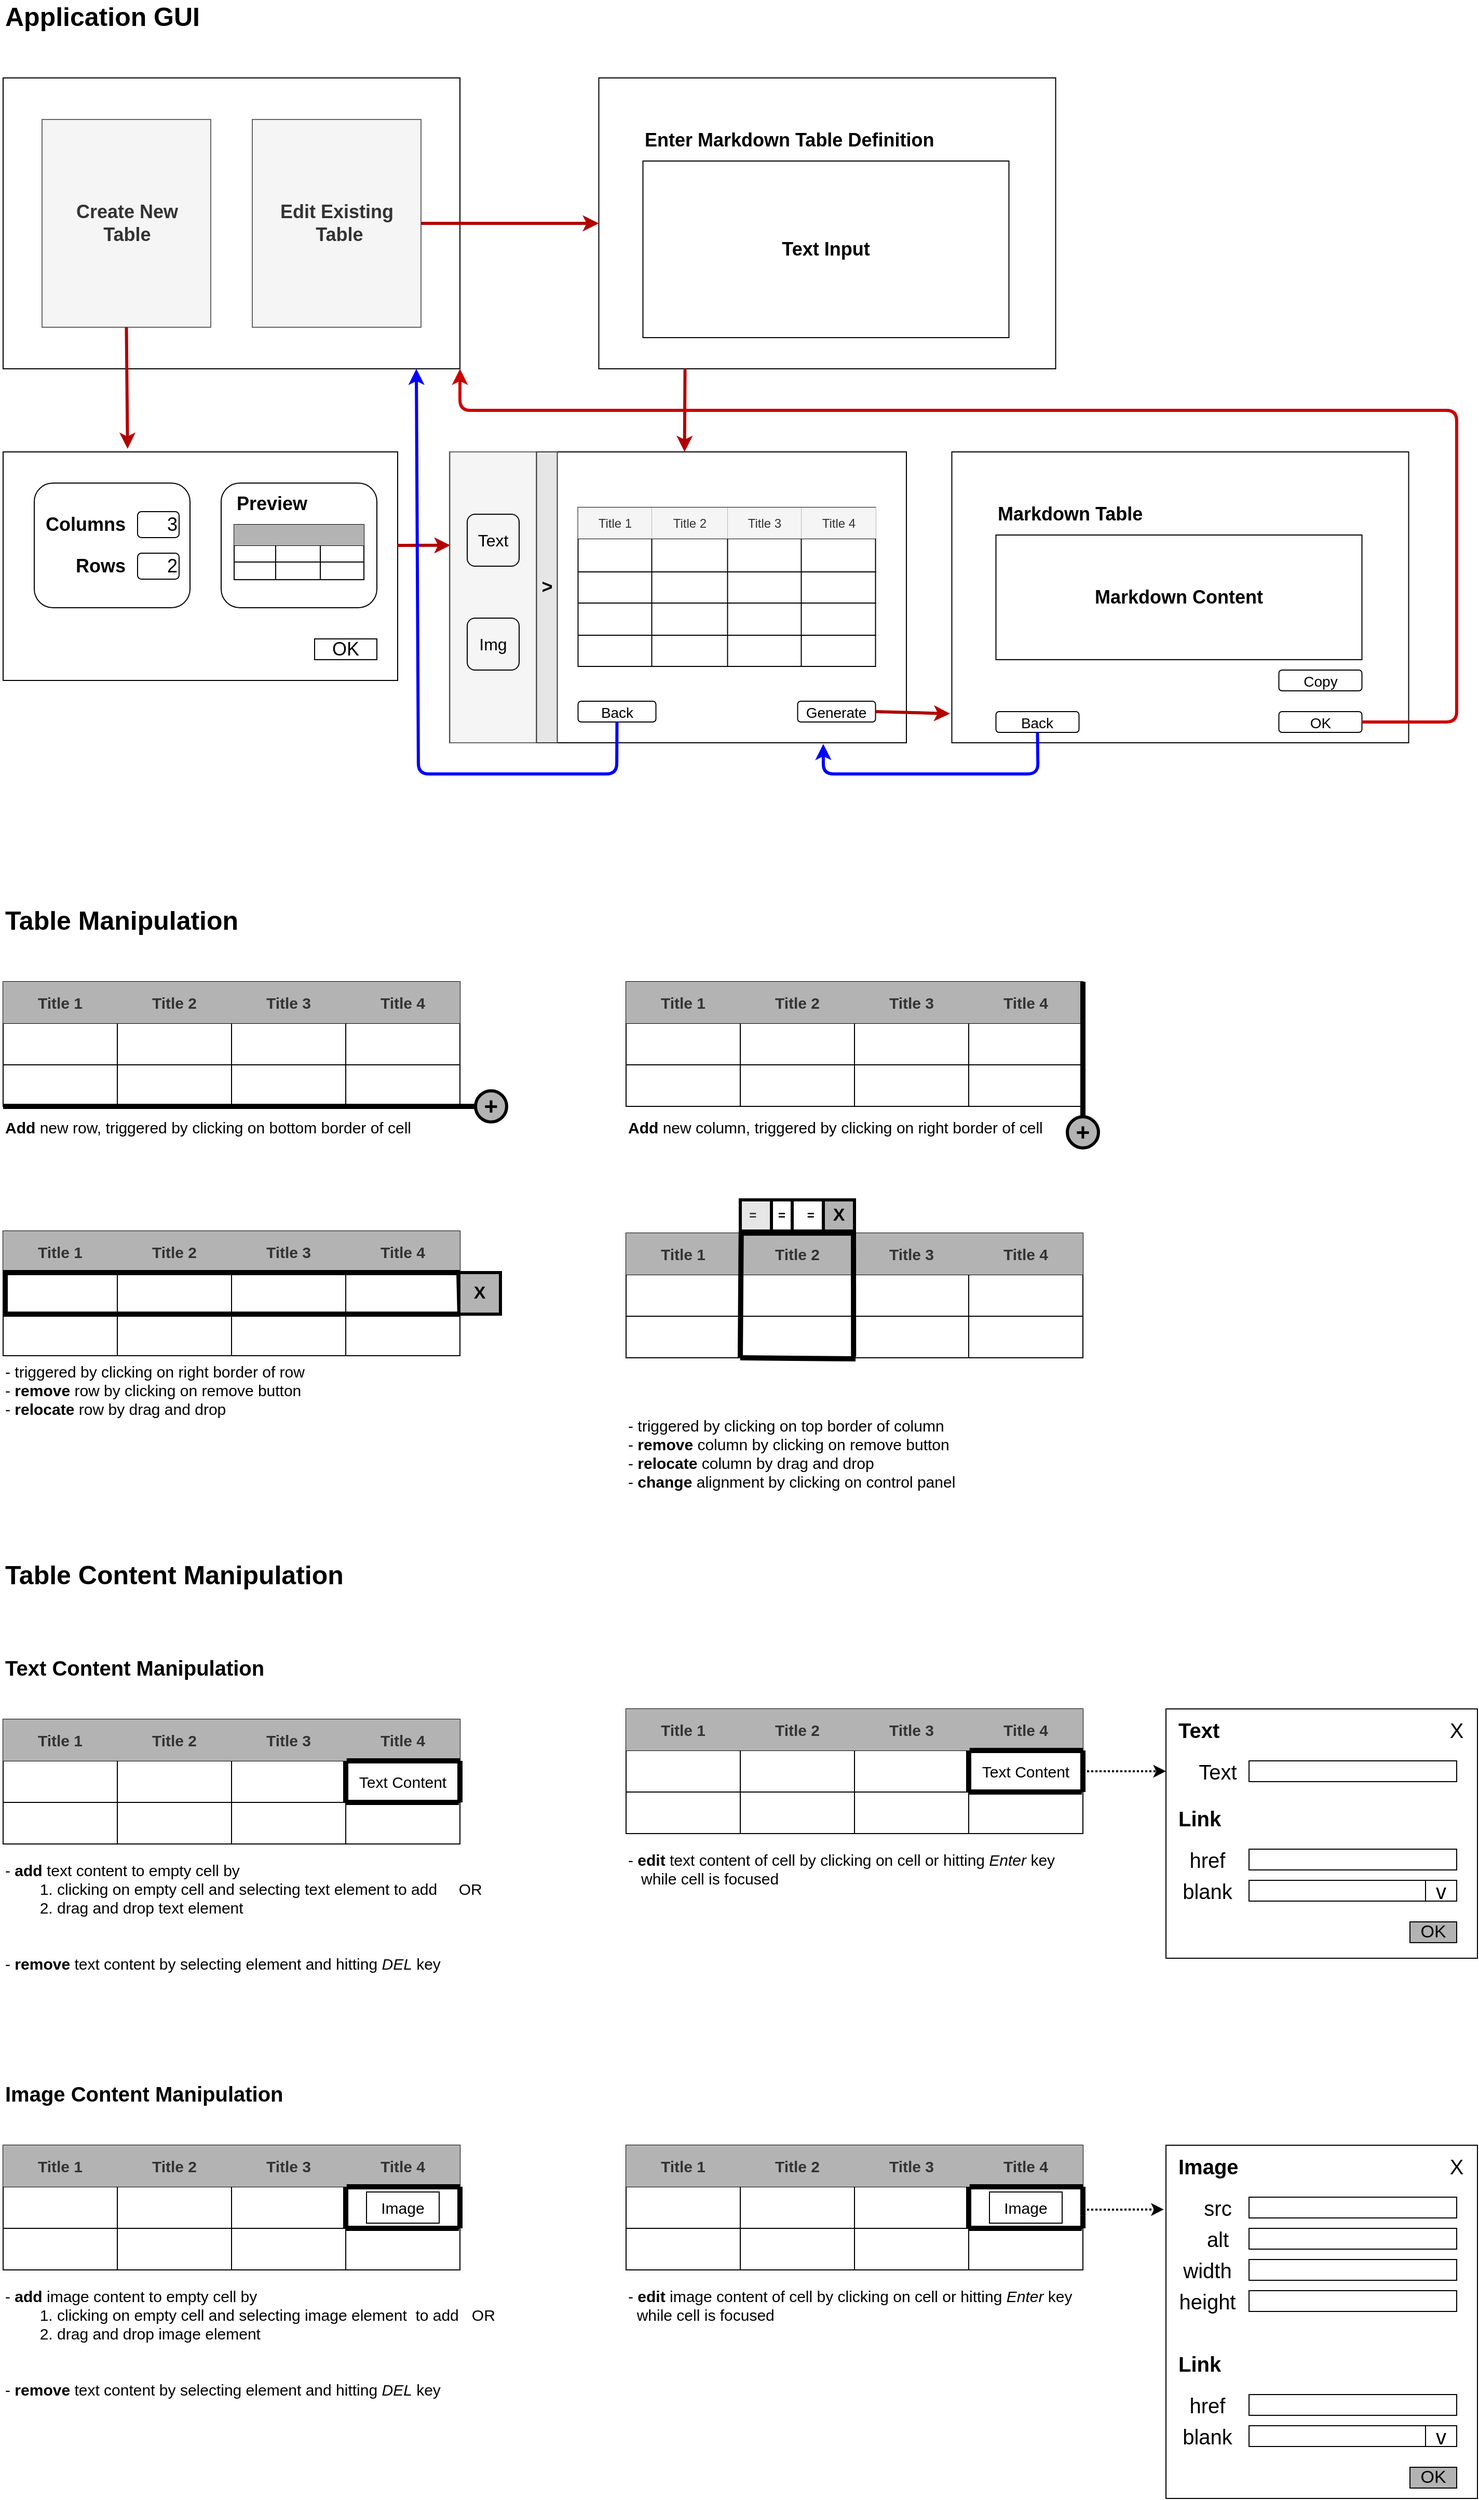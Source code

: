 <mxfile version="14.9.6" type="device"><diagram id="BxM6U3yrkLbZj_8oMR7m" name="Page-1"><mxGraphModel dx="1523" dy="1916" grid="1" gridSize="10" guides="1" tooltips="1" connect="1" arrows="1" fold="1" page="1" pageScale="1" pageWidth="850" pageHeight="1100" math="0" shadow="0"><root><mxCell id="0"/><mxCell id="1" parent="0"/><mxCell id="FDR3Cr6M3kReIaMwvdwO-26" value="" style="rounded=1;whiteSpace=wrap;html=1;" vertex="1" parent="1"><mxGeometry x="70" y="-360" width="150" height="120" as="geometry"/></mxCell><mxCell id="FDR3Cr6M3kReIaMwvdwO-1" value="" style="rounded=0;whiteSpace=wrap;html=1;strokeColor=#000000;strokeWidth=1;align=center;fillColor=none;fontSize=18;fontStyle=1" vertex="1" parent="1"><mxGeometry x="40" y="-390" width="380" height="220" as="geometry"/></mxCell><mxCell id="FDR3Cr6M3kReIaMwvdwO-23" value="" style="rounded=1;whiteSpace=wrap;html=1;" vertex="1" parent="1"><mxGeometry x="250" y="-360" width="150" height="120" as="geometry"/></mxCell><mxCell id="q61Q21QBp89UeQFIfhcW-28" value="" style="rounded=0;whiteSpace=wrap;html=1;strokeColor=#000000;strokeWidth=1;align=center;fillColor=none;fontSize=18;fontStyle=1" parent="1" vertex="1"><mxGeometry x="40.0" y="-750" width="440" height="280" as="geometry"/></mxCell><mxCell id="FIhVZpZih_5m7ZfRyni1-1" value="" style="shape=table;html=1;whiteSpace=wrap;startSize=0;container=1;collapsible=0;childLayout=tableLayout;" parent="1" vertex="1"><mxGeometry x="40" y="120" width="440" height="120" as="geometry"/></mxCell><mxCell id="FIhVZpZih_5m7ZfRyni1-2" value="" style="shape=partialRectangle;html=1;whiteSpace=wrap;collapsible=0;dropTarget=0;pointerEvents=0;fillColor=none;top=0;left=0;bottom=0;right=0;points=[[0,0.5],[1,0.5]];portConstraint=eastwest;" parent="FIhVZpZih_5m7ZfRyni1-1" vertex="1"><mxGeometry width="440" height="40" as="geometry"/></mxCell><mxCell id="FIhVZpZih_5m7ZfRyni1-3" value="Title 1" style="shape=partialRectangle;html=1;whiteSpace=wrap;connectable=0;top=0;left=0;bottom=0;right=0;overflow=hidden;pointerEvents=1;fontStyle=1;fontSize=15;strokeColor=#666666;fontColor=#333333;fillColor=#B3B3B3;" parent="FIhVZpZih_5m7ZfRyni1-2" vertex="1"><mxGeometry width="110" height="40" as="geometry"/></mxCell><mxCell id="FIhVZpZih_5m7ZfRyni1-4" value="Title 2" style="shape=partialRectangle;html=1;whiteSpace=wrap;connectable=0;top=0;left=0;bottom=0;right=0;overflow=hidden;pointerEvents=1;fontStyle=1;fontSize=15;strokeColor=#666666;fontColor=#333333;fillColor=#B3B3B3;" parent="FIhVZpZih_5m7ZfRyni1-2" vertex="1"><mxGeometry x="110" width="110" height="40" as="geometry"/></mxCell><mxCell id="FIhVZpZih_5m7ZfRyni1-5" value="Title 3" style="shape=partialRectangle;html=1;whiteSpace=wrap;connectable=0;top=0;left=0;bottom=0;right=0;overflow=hidden;pointerEvents=1;fontStyle=1;fontSize=15;strokeColor=#666666;fontColor=#333333;fillColor=#B3B3B3;" parent="FIhVZpZih_5m7ZfRyni1-2" vertex="1"><mxGeometry x="220" width="110" height="40" as="geometry"/></mxCell><mxCell id="FIhVZpZih_5m7ZfRyni1-14" value="Title 4" style="shape=partialRectangle;html=1;whiteSpace=wrap;connectable=0;top=0;left=0;bottom=0;right=0;overflow=hidden;pointerEvents=1;fontStyle=1;fontSize=15;strokeColor=#666666;fontColor=#333333;fillColor=#B3B3B3;" parent="FIhVZpZih_5m7ZfRyni1-2" vertex="1"><mxGeometry x="330" width="110" height="40" as="geometry"/></mxCell><mxCell id="FIhVZpZih_5m7ZfRyni1-6" value="" style="shape=partialRectangle;html=1;whiteSpace=wrap;collapsible=0;dropTarget=0;pointerEvents=0;fillColor=none;top=0;left=0;bottom=0;right=0;points=[[0,0.5],[1,0.5]];portConstraint=eastwest;" parent="FIhVZpZih_5m7ZfRyni1-1" vertex="1"><mxGeometry y="40" width="440" height="40" as="geometry"/></mxCell><mxCell id="FIhVZpZih_5m7ZfRyni1-7" value="" style="shape=partialRectangle;html=1;whiteSpace=wrap;connectable=0;fillColor=none;top=0;left=0;bottom=0;right=0;overflow=hidden;pointerEvents=1;" parent="FIhVZpZih_5m7ZfRyni1-6" vertex="1"><mxGeometry width="110" height="40" as="geometry"/></mxCell><mxCell id="FIhVZpZih_5m7ZfRyni1-8" value="" style="shape=partialRectangle;html=1;whiteSpace=wrap;connectable=0;fillColor=none;top=0;left=0;bottom=0;right=0;overflow=hidden;pointerEvents=1;" parent="FIhVZpZih_5m7ZfRyni1-6" vertex="1"><mxGeometry x="110" width="110" height="40" as="geometry"/></mxCell><mxCell id="FIhVZpZih_5m7ZfRyni1-9" value="" style="shape=partialRectangle;html=1;whiteSpace=wrap;connectable=0;fillColor=none;top=0;left=0;bottom=0;right=0;overflow=hidden;pointerEvents=1;" parent="FIhVZpZih_5m7ZfRyni1-6" vertex="1"><mxGeometry x="220" width="110" height="40" as="geometry"/></mxCell><mxCell id="FIhVZpZih_5m7ZfRyni1-15" style="shape=partialRectangle;html=1;whiteSpace=wrap;connectable=0;fillColor=none;top=0;left=0;bottom=0;right=0;overflow=hidden;pointerEvents=1;" parent="FIhVZpZih_5m7ZfRyni1-6" vertex="1"><mxGeometry x="330" width="110" height="40" as="geometry"/></mxCell><mxCell id="FIhVZpZih_5m7ZfRyni1-10" value="" style="shape=partialRectangle;html=1;whiteSpace=wrap;collapsible=0;dropTarget=0;pointerEvents=0;fillColor=none;top=0;left=0;bottom=0;right=0;points=[[0,0.5],[1,0.5]];portConstraint=eastwest;" parent="FIhVZpZih_5m7ZfRyni1-1" vertex="1"><mxGeometry y="80" width="440" height="40" as="geometry"/></mxCell><mxCell id="FIhVZpZih_5m7ZfRyni1-11" value="" style="shape=partialRectangle;html=1;whiteSpace=wrap;connectable=0;fillColor=none;top=0;left=0;bottom=0;right=0;overflow=hidden;pointerEvents=1;" parent="FIhVZpZih_5m7ZfRyni1-10" vertex="1"><mxGeometry width="110" height="40" as="geometry"/></mxCell><mxCell id="FIhVZpZih_5m7ZfRyni1-12" value="" style="shape=partialRectangle;html=1;whiteSpace=wrap;connectable=0;fillColor=none;top=0;left=0;bottom=0;right=0;overflow=hidden;pointerEvents=1;" parent="FIhVZpZih_5m7ZfRyni1-10" vertex="1"><mxGeometry x="110" width="110" height="40" as="geometry"/></mxCell><mxCell id="FIhVZpZih_5m7ZfRyni1-13" value="" style="shape=partialRectangle;html=1;whiteSpace=wrap;connectable=0;fillColor=none;top=0;left=0;bottom=0;right=0;overflow=hidden;pointerEvents=1;" parent="FIhVZpZih_5m7ZfRyni1-10" vertex="1"><mxGeometry x="220" width="110" height="40" as="geometry"/></mxCell><mxCell id="FIhVZpZih_5m7ZfRyni1-16" style="shape=partialRectangle;html=1;whiteSpace=wrap;connectable=0;fillColor=none;top=0;left=0;bottom=0;right=0;overflow=hidden;pointerEvents=1;" parent="FIhVZpZih_5m7ZfRyni1-10" vertex="1"><mxGeometry x="330" width="110" height="40" as="geometry"/></mxCell><mxCell id="FIhVZpZih_5m7ZfRyni1-22" value="" style="endArrow=none;html=1;fontSize=15;strokeWidth=5;" parent="1" edge="1"><mxGeometry width="50" height="50" relative="1" as="geometry"><mxPoint x="40" y="240" as="sourcePoint"/><mxPoint x="500" y="240" as="targetPoint"/></mxGeometry></mxCell><mxCell id="FIhVZpZih_5m7ZfRyni1-23" value="+" style="ellipse;whiteSpace=wrap;html=1;aspect=fixed;fontSize=23;strokeColor=#000000;strokeWidth=3;fillColor=#B3B3B3;fontStyle=1" parent="1" vertex="1"><mxGeometry x="495" y="225" width="30" height="30" as="geometry"/></mxCell><mxCell id="FIhVZpZih_5m7ZfRyni1-25" value="&lt;b&gt;Add&lt;/b&gt; new row, triggered by clicking on bottom border of cell" style="text;html=1;strokeColor=none;fillColor=none;align=left;verticalAlign=middle;whiteSpace=wrap;rounded=0;fontSize=15;" parent="1" vertex="1"><mxGeometry x="40" y="250" width="430" height="20" as="geometry"/></mxCell><mxCell id="FIhVZpZih_5m7ZfRyni1-26" value="" style="shape=table;html=1;whiteSpace=wrap;startSize=0;container=1;collapsible=0;childLayout=tableLayout;" parent="1" vertex="1"><mxGeometry x="640" y="120" width="440" height="120" as="geometry"/></mxCell><mxCell id="FIhVZpZih_5m7ZfRyni1-27" value="" style="shape=partialRectangle;html=1;whiteSpace=wrap;collapsible=0;dropTarget=0;pointerEvents=0;fillColor=none;top=0;left=0;bottom=0;right=0;points=[[0,0.5],[1,0.5]];portConstraint=eastwest;" parent="FIhVZpZih_5m7ZfRyni1-26" vertex="1"><mxGeometry width="440" height="40" as="geometry"/></mxCell><mxCell id="FIhVZpZih_5m7ZfRyni1-28" value="Title 1" style="shape=partialRectangle;html=1;whiteSpace=wrap;connectable=0;top=0;left=0;bottom=0;right=0;overflow=hidden;pointerEvents=1;fontStyle=1;fontSize=15;strokeColor=#666666;fontColor=#333333;fillColor=#B3B3B3;" parent="FIhVZpZih_5m7ZfRyni1-27" vertex="1"><mxGeometry width="110" height="40" as="geometry"/></mxCell><mxCell id="FIhVZpZih_5m7ZfRyni1-29" value="Title 2" style="shape=partialRectangle;html=1;whiteSpace=wrap;connectable=0;top=0;left=0;bottom=0;right=0;overflow=hidden;pointerEvents=1;fontStyle=1;fontSize=15;strokeColor=#666666;fontColor=#333333;fillColor=#B3B3B3;" parent="FIhVZpZih_5m7ZfRyni1-27" vertex="1"><mxGeometry x="110" width="110" height="40" as="geometry"/></mxCell><mxCell id="FIhVZpZih_5m7ZfRyni1-30" value="Title 3" style="shape=partialRectangle;html=1;whiteSpace=wrap;connectable=0;top=0;left=0;bottom=0;right=0;overflow=hidden;pointerEvents=1;fontStyle=1;fontSize=15;strokeColor=#666666;fontColor=#333333;fillColor=#B3B3B3;" parent="FIhVZpZih_5m7ZfRyni1-27" vertex="1"><mxGeometry x="220" width="110" height="40" as="geometry"/></mxCell><mxCell id="FIhVZpZih_5m7ZfRyni1-31" value="Title 4" style="shape=partialRectangle;html=1;whiteSpace=wrap;connectable=0;top=0;left=0;bottom=0;right=0;overflow=hidden;pointerEvents=1;fontStyle=1;fontSize=15;strokeColor=#666666;fontColor=#333333;fillColor=#B3B3B3;" parent="FIhVZpZih_5m7ZfRyni1-27" vertex="1"><mxGeometry x="330" width="110" height="40" as="geometry"/></mxCell><mxCell id="FIhVZpZih_5m7ZfRyni1-32" value="" style="shape=partialRectangle;html=1;whiteSpace=wrap;collapsible=0;dropTarget=0;pointerEvents=0;fillColor=none;top=0;left=0;bottom=0;right=0;points=[[0,0.5],[1,0.5]];portConstraint=eastwest;" parent="FIhVZpZih_5m7ZfRyni1-26" vertex="1"><mxGeometry y="40" width="440" height="40" as="geometry"/></mxCell><mxCell id="FIhVZpZih_5m7ZfRyni1-33" value="" style="shape=partialRectangle;html=1;whiteSpace=wrap;connectable=0;fillColor=none;top=0;left=0;bottom=0;right=0;overflow=hidden;pointerEvents=1;" parent="FIhVZpZih_5m7ZfRyni1-32" vertex="1"><mxGeometry width="110" height="40" as="geometry"/></mxCell><mxCell id="FIhVZpZih_5m7ZfRyni1-34" value="" style="shape=partialRectangle;html=1;whiteSpace=wrap;connectable=0;fillColor=none;top=0;left=0;bottom=0;right=0;overflow=hidden;pointerEvents=1;" parent="FIhVZpZih_5m7ZfRyni1-32" vertex="1"><mxGeometry x="110" width="110" height="40" as="geometry"/></mxCell><mxCell id="FIhVZpZih_5m7ZfRyni1-35" value="" style="shape=partialRectangle;html=1;whiteSpace=wrap;connectable=0;fillColor=none;top=0;left=0;bottom=0;right=0;overflow=hidden;pointerEvents=1;" parent="FIhVZpZih_5m7ZfRyni1-32" vertex="1"><mxGeometry x="220" width="110" height="40" as="geometry"/></mxCell><mxCell id="FIhVZpZih_5m7ZfRyni1-36" style="shape=partialRectangle;html=1;whiteSpace=wrap;connectable=0;fillColor=none;top=0;left=0;bottom=0;right=0;overflow=hidden;pointerEvents=1;" parent="FIhVZpZih_5m7ZfRyni1-32" vertex="1"><mxGeometry x="330" width="110" height="40" as="geometry"/></mxCell><mxCell id="FIhVZpZih_5m7ZfRyni1-37" value="" style="shape=partialRectangle;html=1;whiteSpace=wrap;collapsible=0;dropTarget=0;pointerEvents=0;fillColor=none;top=0;left=0;bottom=0;right=0;points=[[0,0.5],[1,0.5]];portConstraint=eastwest;" parent="FIhVZpZih_5m7ZfRyni1-26" vertex="1"><mxGeometry y="80" width="440" height="40" as="geometry"/></mxCell><mxCell id="FIhVZpZih_5m7ZfRyni1-38" value="" style="shape=partialRectangle;html=1;whiteSpace=wrap;connectable=0;fillColor=none;top=0;left=0;bottom=0;right=0;overflow=hidden;pointerEvents=1;" parent="FIhVZpZih_5m7ZfRyni1-37" vertex="1"><mxGeometry width="110" height="40" as="geometry"/></mxCell><mxCell id="FIhVZpZih_5m7ZfRyni1-39" value="" style="shape=partialRectangle;html=1;whiteSpace=wrap;connectable=0;fillColor=none;top=0;left=0;bottom=0;right=0;overflow=hidden;pointerEvents=1;" parent="FIhVZpZih_5m7ZfRyni1-37" vertex="1"><mxGeometry x="110" width="110" height="40" as="geometry"/></mxCell><mxCell id="FIhVZpZih_5m7ZfRyni1-40" value="" style="shape=partialRectangle;html=1;whiteSpace=wrap;connectable=0;fillColor=none;top=0;left=0;bottom=0;right=0;overflow=hidden;pointerEvents=1;" parent="FIhVZpZih_5m7ZfRyni1-37" vertex="1"><mxGeometry x="220" width="110" height="40" as="geometry"/></mxCell><mxCell id="FIhVZpZih_5m7ZfRyni1-41" style="shape=partialRectangle;html=1;whiteSpace=wrap;connectable=0;fillColor=none;top=0;left=0;bottom=0;right=0;overflow=hidden;pointerEvents=1;" parent="FIhVZpZih_5m7ZfRyni1-37" vertex="1"><mxGeometry x="330" width="110" height="40" as="geometry"/></mxCell><mxCell id="FIhVZpZih_5m7ZfRyni1-42" value="" style="endArrow=none;html=1;fontSize=15;strokeWidth=5;exitX=1;exitY=0;exitDx=0;exitDy=0;exitPerimeter=0;" parent="1" source="FIhVZpZih_5m7ZfRyni1-27" edge="1"><mxGeometry width="50" height="50" relative="1" as="geometry"><mxPoint x="640" y="240" as="sourcePoint"/><mxPoint x="1080" y="260" as="targetPoint"/></mxGeometry></mxCell><mxCell id="FIhVZpZih_5m7ZfRyni1-43" value="+" style="ellipse;whiteSpace=wrap;html=1;aspect=fixed;fontSize=23;strokeColor=#000000;strokeWidth=3;fillColor=#B3B3B3;fontStyle=1" parent="1" vertex="1"><mxGeometry x="1065" y="250" width="30" height="30" as="geometry"/></mxCell><mxCell id="FIhVZpZih_5m7ZfRyni1-44" value="&lt;b&gt;Add&lt;/b&gt; new column, triggered by clicking on right border of cell" style="text;html=1;strokeColor=none;fillColor=none;align=left;verticalAlign=middle;whiteSpace=wrap;rounded=0;fontSize=15;" parent="1" vertex="1"><mxGeometry x="640" y="250" width="410" height="20" as="geometry"/></mxCell><mxCell id="FIhVZpZih_5m7ZfRyni1-45" value="" style="shape=table;html=1;whiteSpace=wrap;startSize=0;container=1;collapsible=0;childLayout=tableLayout;" parent="1" vertex="1"><mxGeometry x="40" y="360" width="440" height="120" as="geometry"/></mxCell><mxCell id="FIhVZpZih_5m7ZfRyni1-46" value="" style="shape=partialRectangle;html=1;whiteSpace=wrap;collapsible=0;dropTarget=0;pointerEvents=0;fillColor=none;top=0;left=0;bottom=0;right=0;points=[[0,0.5],[1,0.5]];portConstraint=eastwest;" parent="FIhVZpZih_5m7ZfRyni1-45" vertex="1"><mxGeometry width="440" height="40" as="geometry"/></mxCell><mxCell id="FIhVZpZih_5m7ZfRyni1-47" value="Title 1" style="shape=partialRectangle;html=1;whiteSpace=wrap;connectable=0;top=0;left=0;bottom=0;right=0;overflow=hidden;pointerEvents=1;fontStyle=1;fontSize=15;strokeColor=#666666;fontColor=#333333;fillColor=#B3B3B3;" parent="FIhVZpZih_5m7ZfRyni1-46" vertex="1"><mxGeometry width="110" height="40" as="geometry"/></mxCell><mxCell id="FIhVZpZih_5m7ZfRyni1-48" value="Title 2" style="shape=partialRectangle;html=1;whiteSpace=wrap;connectable=0;top=0;left=0;bottom=0;right=0;overflow=hidden;pointerEvents=1;fontStyle=1;fontSize=15;strokeColor=#666666;fontColor=#333333;fillColor=#B3B3B3;" parent="FIhVZpZih_5m7ZfRyni1-46" vertex="1"><mxGeometry x="110" width="110" height="40" as="geometry"/></mxCell><mxCell id="FIhVZpZih_5m7ZfRyni1-49" value="Title 3" style="shape=partialRectangle;html=1;whiteSpace=wrap;connectable=0;top=0;left=0;bottom=0;right=0;overflow=hidden;pointerEvents=1;fontStyle=1;fontSize=15;strokeColor=#666666;fontColor=#333333;fillColor=#B3B3B3;" parent="FIhVZpZih_5m7ZfRyni1-46" vertex="1"><mxGeometry x="220" width="110" height="40" as="geometry"/></mxCell><mxCell id="FIhVZpZih_5m7ZfRyni1-50" value="Title 4" style="shape=partialRectangle;html=1;whiteSpace=wrap;connectable=0;top=0;left=0;bottom=0;right=0;overflow=hidden;pointerEvents=1;fontStyle=1;fontSize=15;strokeColor=#666666;fontColor=#333333;fillColor=#B3B3B3;" parent="FIhVZpZih_5m7ZfRyni1-46" vertex="1"><mxGeometry x="330" width="110" height="40" as="geometry"/></mxCell><mxCell id="FIhVZpZih_5m7ZfRyni1-51" value="" style="shape=partialRectangle;html=1;whiteSpace=wrap;collapsible=0;dropTarget=0;pointerEvents=0;fillColor=none;top=0;left=0;bottom=0;right=0;points=[[0,0.5],[1,0.5]];portConstraint=eastwest;" parent="FIhVZpZih_5m7ZfRyni1-45" vertex="1"><mxGeometry y="40" width="440" height="40" as="geometry"/></mxCell><mxCell id="FIhVZpZih_5m7ZfRyni1-52" value="" style="shape=partialRectangle;html=1;whiteSpace=wrap;connectable=0;fillColor=none;top=0;left=0;bottom=0;right=0;overflow=hidden;pointerEvents=1;" parent="FIhVZpZih_5m7ZfRyni1-51" vertex="1"><mxGeometry width="110" height="40" as="geometry"/></mxCell><mxCell id="FIhVZpZih_5m7ZfRyni1-53" value="" style="shape=partialRectangle;html=1;whiteSpace=wrap;connectable=0;fillColor=none;top=0;left=0;bottom=0;right=0;overflow=hidden;pointerEvents=1;" parent="FIhVZpZih_5m7ZfRyni1-51" vertex="1"><mxGeometry x="110" width="110" height="40" as="geometry"/></mxCell><mxCell id="FIhVZpZih_5m7ZfRyni1-54" value="" style="shape=partialRectangle;html=1;whiteSpace=wrap;connectable=0;fillColor=none;top=0;left=0;bottom=0;right=0;overflow=hidden;pointerEvents=1;" parent="FIhVZpZih_5m7ZfRyni1-51" vertex="1"><mxGeometry x="220" width="110" height="40" as="geometry"/></mxCell><mxCell id="FIhVZpZih_5m7ZfRyni1-55" style="shape=partialRectangle;html=1;whiteSpace=wrap;connectable=0;fillColor=none;top=0;left=0;bottom=0;right=0;overflow=hidden;pointerEvents=1;" parent="FIhVZpZih_5m7ZfRyni1-51" vertex="1"><mxGeometry x="330" width="110" height="40" as="geometry"/></mxCell><mxCell id="FIhVZpZih_5m7ZfRyni1-56" value="" style="shape=partialRectangle;html=1;whiteSpace=wrap;collapsible=0;dropTarget=0;pointerEvents=0;fillColor=none;top=0;left=0;bottom=0;right=0;points=[[0,0.5],[1,0.5]];portConstraint=eastwest;" parent="FIhVZpZih_5m7ZfRyni1-45" vertex="1"><mxGeometry y="80" width="440" height="40" as="geometry"/></mxCell><mxCell id="FIhVZpZih_5m7ZfRyni1-57" value="" style="shape=partialRectangle;html=1;whiteSpace=wrap;connectable=0;fillColor=none;top=0;left=0;bottom=0;right=0;overflow=hidden;pointerEvents=1;" parent="FIhVZpZih_5m7ZfRyni1-56" vertex="1"><mxGeometry width="110" height="40" as="geometry"/></mxCell><mxCell id="FIhVZpZih_5m7ZfRyni1-58" value="" style="shape=partialRectangle;html=1;whiteSpace=wrap;connectable=0;fillColor=none;top=0;left=0;bottom=0;right=0;overflow=hidden;pointerEvents=1;" parent="FIhVZpZih_5m7ZfRyni1-56" vertex="1"><mxGeometry x="110" width="110" height="40" as="geometry"/></mxCell><mxCell id="FIhVZpZih_5m7ZfRyni1-59" value="" style="shape=partialRectangle;html=1;whiteSpace=wrap;connectable=0;fillColor=none;top=0;left=0;bottom=0;right=0;overflow=hidden;pointerEvents=1;" parent="FIhVZpZih_5m7ZfRyni1-56" vertex="1"><mxGeometry x="220" width="110" height="40" as="geometry"/></mxCell><mxCell id="FIhVZpZih_5m7ZfRyni1-60" style="shape=partialRectangle;html=1;whiteSpace=wrap;connectable=0;fillColor=none;top=0;left=0;bottom=0;right=0;overflow=hidden;pointerEvents=1;" parent="FIhVZpZih_5m7ZfRyni1-56" vertex="1"><mxGeometry x="330" width="110" height="40" as="geometry"/></mxCell><mxCell id="FIhVZpZih_5m7ZfRyni1-61" value="" style="endArrow=none;html=1;fontSize=15;strokeWidth=5;" parent="1" edge="1"><mxGeometry width="50" height="50" relative="1" as="geometry"><mxPoint x="40" y="400" as="sourcePoint"/><mxPoint x="480" y="400" as="targetPoint"/></mxGeometry></mxCell><mxCell id="FIhVZpZih_5m7ZfRyni1-63" value="- triggered by clicking on right border of row&lt;br&gt;- &lt;b&gt;remove&lt;/b&gt; row by clicking on remove button&lt;br&gt;- &lt;b&gt;relocate&lt;/b&gt; row by drag and drop" style="text;html=1;strokeColor=none;fillColor=none;align=left;verticalAlign=top;whiteSpace=wrap;rounded=0;fontSize=15;horizontal=1;" parent="1" vertex="1"><mxGeometry x="40" y="480" width="430" height="60" as="geometry"/></mxCell><mxCell id="FIhVZpZih_5m7ZfRyni1-64" value="" style="endArrow=none;html=1;fontSize=15;strokeWidth=5;" parent="1" edge="1"><mxGeometry width="50" height="50" relative="1" as="geometry"><mxPoint x="40" y="440" as="sourcePoint"/><mxPoint x="480" y="440" as="targetPoint"/></mxGeometry></mxCell><mxCell id="FIhVZpZih_5m7ZfRyni1-66" value="" style="endArrow=none;html=1;fontSize=15;strokeWidth=5;" parent="1" edge="1"><mxGeometry width="50" height="50" relative="1" as="geometry"><mxPoint x="42" y="400" as="sourcePoint"/><mxPoint x="42" y="440" as="targetPoint"/></mxGeometry></mxCell><mxCell id="FIhVZpZih_5m7ZfRyni1-67" value="" style="endArrow=none;html=1;fontSize=15;strokeWidth=5;entryX=1;entryY=0.025;entryDx=0;entryDy=0;entryPerimeter=0;" parent="1" target="FIhVZpZih_5m7ZfRyni1-56" edge="1"><mxGeometry width="50" height="50" relative="1" as="geometry"><mxPoint x="479" y="400" as="sourcePoint"/><mxPoint x="479" y="440" as="targetPoint"/></mxGeometry></mxCell><mxCell id="FIhVZpZih_5m7ZfRyni1-68" value="X" style="rounded=0;whiteSpace=wrap;html=1;fontSize=17;strokeColor=#000000;strokeWidth=3;fillColor=#B3B3B3;align=center;fontStyle=1" parent="1" vertex="1"><mxGeometry x="479" y="400" width="40" height="40" as="geometry"/></mxCell><mxCell id="FIhVZpZih_5m7ZfRyni1-91" value="Table Manipulation" style="text;html=1;strokeColor=none;fillColor=none;align=left;verticalAlign=middle;whiteSpace=wrap;rounded=0;fontSize=25;fontStyle=1" parent="1" vertex="1"><mxGeometry x="40" y="50" width="300" height="20" as="geometry"/></mxCell><mxCell id="FIhVZpZih_5m7ZfRyni1-94" value="" style="shape=table;html=1;whiteSpace=wrap;startSize=0;container=1;collapsible=0;childLayout=tableLayout;" parent="1" vertex="1"><mxGeometry x="40" y="830" width="440" height="120" as="geometry"/></mxCell><mxCell id="FIhVZpZih_5m7ZfRyni1-95" value="" style="shape=partialRectangle;html=1;whiteSpace=wrap;collapsible=0;dropTarget=0;pointerEvents=0;fillColor=none;top=0;left=0;bottom=0;right=0;points=[[0,0.5],[1,0.5]];portConstraint=eastwest;" parent="FIhVZpZih_5m7ZfRyni1-94" vertex="1"><mxGeometry width="440" height="40" as="geometry"/></mxCell><mxCell id="FIhVZpZih_5m7ZfRyni1-96" value="Title 1" style="shape=partialRectangle;html=1;whiteSpace=wrap;connectable=0;top=0;left=0;bottom=0;right=0;overflow=hidden;pointerEvents=1;fontStyle=1;fontSize=15;strokeColor=#666666;fontColor=#333333;fillColor=#B3B3B3;" parent="FIhVZpZih_5m7ZfRyni1-95" vertex="1"><mxGeometry width="110" height="40" as="geometry"/></mxCell><mxCell id="FIhVZpZih_5m7ZfRyni1-97" value="Title 2" style="shape=partialRectangle;html=1;whiteSpace=wrap;connectable=0;top=0;left=0;bottom=0;right=0;overflow=hidden;pointerEvents=1;fontStyle=1;fontSize=15;strokeColor=#666666;fontColor=#333333;fillColor=#B3B3B3;" parent="FIhVZpZih_5m7ZfRyni1-95" vertex="1"><mxGeometry x="110" width="110" height="40" as="geometry"/></mxCell><mxCell id="FIhVZpZih_5m7ZfRyni1-98" value="Title 3" style="shape=partialRectangle;html=1;whiteSpace=wrap;connectable=0;top=0;left=0;bottom=0;right=0;overflow=hidden;pointerEvents=1;fontStyle=1;fontSize=15;strokeColor=#666666;fontColor=#333333;fillColor=#B3B3B3;" parent="FIhVZpZih_5m7ZfRyni1-95" vertex="1"><mxGeometry x="220" width="110" height="40" as="geometry"/></mxCell><mxCell id="FIhVZpZih_5m7ZfRyni1-99" value="Title 4" style="shape=partialRectangle;html=1;whiteSpace=wrap;connectable=0;top=0;left=0;bottom=0;right=0;overflow=hidden;pointerEvents=1;fontStyle=1;fontSize=15;strokeColor=#666666;fontColor=#333333;fillColor=#B3B3B3;" parent="FIhVZpZih_5m7ZfRyni1-95" vertex="1"><mxGeometry x="330" width="110" height="40" as="geometry"/></mxCell><mxCell id="FIhVZpZih_5m7ZfRyni1-100" value="" style="shape=partialRectangle;html=1;whiteSpace=wrap;collapsible=0;dropTarget=0;pointerEvents=0;fillColor=none;top=0;left=0;bottom=0;right=0;points=[[0,0.5],[1,0.5]];portConstraint=eastwest;" parent="FIhVZpZih_5m7ZfRyni1-94" vertex="1"><mxGeometry y="40" width="440" height="40" as="geometry"/></mxCell><mxCell id="FIhVZpZih_5m7ZfRyni1-101" value="" style="shape=partialRectangle;html=1;whiteSpace=wrap;connectable=0;fillColor=none;top=0;left=0;bottom=0;right=0;overflow=hidden;pointerEvents=1;" parent="FIhVZpZih_5m7ZfRyni1-100" vertex="1"><mxGeometry width="110" height="40" as="geometry"/></mxCell><mxCell id="FIhVZpZih_5m7ZfRyni1-102" value="" style="shape=partialRectangle;html=1;whiteSpace=wrap;connectable=0;fillColor=none;top=0;left=0;bottom=0;right=0;overflow=hidden;pointerEvents=1;" parent="FIhVZpZih_5m7ZfRyni1-100" vertex="1"><mxGeometry x="110" width="110" height="40" as="geometry"/></mxCell><mxCell id="FIhVZpZih_5m7ZfRyni1-103" value="" style="shape=partialRectangle;html=1;whiteSpace=wrap;connectable=0;fillColor=none;top=0;left=0;bottom=0;right=0;overflow=hidden;pointerEvents=1;" parent="FIhVZpZih_5m7ZfRyni1-100" vertex="1"><mxGeometry x="220" width="110" height="40" as="geometry"/></mxCell><mxCell id="FIhVZpZih_5m7ZfRyni1-104" value="Text Content" style="shape=partialRectangle;html=1;whiteSpace=wrap;connectable=0;fillColor=none;top=0;left=0;bottom=0;right=0;overflow=hidden;pointerEvents=1;fontSize=15;" parent="FIhVZpZih_5m7ZfRyni1-100" vertex="1"><mxGeometry x="330" width="110" height="40" as="geometry"/></mxCell><mxCell id="FIhVZpZih_5m7ZfRyni1-105" value="" style="shape=partialRectangle;html=1;whiteSpace=wrap;collapsible=0;dropTarget=0;pointerEvents=0;fillColor=none;top=0;left=0;bottom=0;right=0;points=[[0,0.5],[1,0.5]];portConstraint=eastwest;" parent="FIhVZpZih_5m7ZfRyni1-94" vertex="1"><mxGeometry y="80" width="440" height="40" as="geometry"/></mxCell><mxCell id="FIhVZpZih_5m7ZfRyni1-106" value="" style="shape=partialRectangle;html=1;whiteSpace=wrap;connectable=0;fillColor=none;top=0;left=0;bottom=0;right=0;overflow=hidden;pointerEvents=1;" parent="FIhVZpZih_5m7ZfRyni1-105" vertex="1"><mxGeometry width="110" height="40" as="geometry"/></mxCell><mxCell id="FIhVZpZih_5m7ZfRyni1-107" value="" style="shape=partialRectangle;html=1;whiteSpace=wrap;connectable=0;fillColor=none;top=0;left=0;bottom=0;right=0;overflow=hidden;pointerEvents=1;" parent="FIhVZpZih_5m7ZfRyni1-105" vertex="1"><mxGeometry x="110" width="110" height="40" as="geometry"/></mxCell><mxCell id="FIhVZpZih_5m7ZfRyni1-108" value="" style="shape=partialRectangle;html=1;whiteSpace=wrap;connectable=0;fillColor=none;top=0;left=0;bottom=0;right=0;overflow=hidden;pointerEvents=1;" parent="FIhVZpZih_5m7ZfRyni1-105" vertex="1"><mxGeometry x="220" width="110" height="40" as="geometry"/></mxCell><mxCell id="FIhVZpZih_5m7ZfRyni1-109" style="shape=partialRectangle;html=1;whiteSpace=wrap;connectable=0;fillColor=none;top=0;left=0;bottom=0;right=0;overflow=hidden;pointerEvents=1;" parent="FIhVZpZih_5m7ZfRyni1-105" vertex="1"><mxGeometry x="330" width="110" height="40" as="geometry"/></mxCell><mxCell id="FIhVZpZih_5m7ZfRyni1-113" value="Table Content Manipulation" style="text;html=1;strokeColor=none;fillColor=none;align=left;verticalAlign=middle;whiteSpace=wrap;rounded=0;fontSize=25;fontStyle=1" parent="1" vertex="1"><mxGeometry x="40" y="680" width="330" height="20" as="geometry"/></mxCell><mxCell id="FIhVZpZih_5m7ZfRyni1-116" value="" style="endArrow=none;html=1;fontSize=15;strokeWidth=5;entryX=0.5;entryY=0;entryDx=0;entryDy=0;entryPerimeter=0;exitX=0.252;exitY=0;exitDx=0;exitDy=0;exitPerimeter=0;" parent="1" edge="1"><mxGeometry width="50" height="50" relative="1" as="geometry"><mxPoint x="370.88" y="870" as="sourcePoint"/><mxPoint x="480" y="870" as="targetPoint"/></mxGeometry></mxCell><mxCell id="FIhVZpZih_5m7ZfRyni1-117" value="" style="endArrow=none;html=1;fontSize=15;strokeWidth=5;entryX=0.5;entryY=0;entryDx=0;entryDy=0;entryPerimeter=0;exitX=0.252;exitY=0;exitDx=0;exitDy=0;exitPerimeter=0;" parent="1" edge="1"><mxGeometry width="50" height="50" relative="1" as="geometry"><mxPoint x="369.88" y="910" as="sourcePoint"/><mxPoint x="479" y="910" as="targetPoint"/></mxGeometry></mxCell><mxCell id="FIhVZpZih_5m7ZfRyni1-118" value="" style="endArrow=none;html=1;fontSize=15;strokeWidth=5;" parent="1" edge="1"><mxGeometry width="50" height="50" relative="1" as="geometry"><mxPoint x="480" y="870" as="sourcePoint"/><mxPoint x="480" y="910" as="targetPoint"/></mxGeometry></mxCell><mxCell id="FIhVZpZih_5m7ZfRyni1-119" value="" style="endArrow=none;html=1;fontSize=15;strokeWidth=5;" parent="1" edge="1"><mxGeometry width="50" height="50" relative="1" as="geometry"><mxPoint x="370" y="870" as="sourcePoint"/><mxPoint x="370" y="910" as="targetPoint"/></mxGeometry></mxCell><mxCell id="FIhVZpZih_5m7ZfRyni1-120" value="- &lt;b&gt;add&lt;/b&gt; text content to empty cell by&lt;br&gt;&lt;span style=&quot;white-space: pre&quot;&gt;&#9;&lt;/span&gt;1. clicking on empty cell and&amp;nbsp;selecting text element to add&amp;nbsp; &amp;nbsp; &amp;nbsp;OR&lt;br&gt;&lt;span style=&quot;white-space: pre&quot;&gt;&#9;&lt;/span&gt;2. drag and drop text element" style="text;html=1;strokeColor=none;fillColor=none;align=left;verticalAlign=top;whiteSpace=wrap;rounded=0;fontSize=15;horizontal=1;" parent="1" vertex="1"><mxGeometry x="40" y="960" width="490" height="70" as="geometry"/></mxCell><mxCell id="FIhVZpZih_5m7ZfRyni1-121" value="- &lt;b&gt;remove&lt;/b&gt; text content by selecting element and hitting &lt;i&gt;DEL&lt;/i&gt; key" style="text;html=1;strokeColor=none;fillColor=none;align=left;verticalAlign=top;whiteSpace=wrap;rounded=0;fontSize=15;horizontal=1;" parent="1" vertex="1"><mxGeometry x="40" y="1050" width="480" height="30" as="geometry"/></mxCell><mxCell id="FIhVZpZih_5m7ZfRyni1-125" value="" style="shape=table;html=1;whiteSpace=wrap;startSize=0;container=1;collapsible=0;childLayout=tableLayout;" parent="1" vertex="1"><mxGeometry x="40" y="1240" width="440" height="120" as="geometry"/></mxCell><mxCell id="FIhVZpZih_5m7ZfRyni1-126" value="" style="shape=partialRectangle;html=1;whiteSpace=wrap;collapsible=0;dropTarget=0;pointerEvents=0;fillColor=none;top=0;left=0;bottom=0;right=0;points=[[0,0.5],[1,0.5]];portConstraint=eastwest;" parent="FIhVZpZih_5m7ZfRyni1-125" vertex="1"><mxGeometry width="440" height="40" as="geometry"/></mxCell><mxCell id="FIhVZpZih_5m7ZfRyni1-127" value="Title 1" style="shape=partialRectangle;html=1;whiteSpace=wrap;connectable=0;top=0;left=0;bottom=0;right=0;overflow=hidden;pointerEvents=1;fontStyle=1;fontSize=15;strokeColor=#666666;fontColor=#333333;fillColor=#B3B3B3;" parent="FIhVZpZih_5m7ZfRyni1-126" vertex="1"><mxGeometry width="110" height="40" as="geometry"/></mxCell><mxCell id="FIhVZpZih_5m7ZfRyni1-128" value="Title 2" style="shape=partialRectangle;html=1;whiteSpace=wrap;connectable=0;top=0;left=0;bottom=0;right=0;overflow=hidden;pointerEvents=1;fontStyle=1;fontSize=15;strokeColor=#666666;fontColor=#333333;fillColor=#B3B3B3;" parent="FIhVZpZih_5m7ZfRyni1-126" vertex="1"><mxGeometry x="110" width="110" height="40" as="geometry"/></mxCell><mxCell id="FIhVZpZih_5m7ZfRyni1-129" value="Title 3" style="shape=partialRectangle;html=1;whiteSpace=wrap;connectable=0;top=0;left=0;bottom=0;right=0;overflow=hidden;pointerEvents=1;fontStyle=1;fontSize=15;strokeColor=#666666;fontColor=#333333;fillColor=#B3B3B3;" parent="FIhVZpZih_5m7ZfRyni1-126" vertex="1"><mxGeometry x="220" width="110" height="40" as="geometry"/></mxCell><mxCell id="FIhVZpZih_5m7ZfRyni1-130" value="Title 4" style="shape=partialRectangle;html=1;whiteSpace=wrap;connectable=0;top=0;left=0;bottom=0;right=0;overflow=hidden;pointerEvents=1;fontStyle=1;fontSize=15;strokeColor=#666666;fontColor=#333333;fillColor=#B3B3B3;" parent="FIhVZpZih_5m7ZfRyni1-126" vertex="1"><mxGeometry x="330" width="110" height="40" as="geometry"/></mxCell><mxCell id="FIhVZpZih_5m7ZfRyni1-131" value="" style="shape=partialRectangle;html=1;whiteSpace=wrap;collapsible=0;dropTarget=0;pointerEvents=0;fillColor=none;top=0;left=0;bottom=0;right=0;points=[[0,0.5],[1,0.5]];portConstraint=eastwest;" parent="FIhVZpZih_5m7ZfRyni1-125" vertex="1"><mxGeometry y="40" width="440" height="40" as="geometry"/></mxCell><mxCell id="FIhVZpZih_5m7ZfRyni1-132" value="" style="shape=partialRectangle;html=1;whiteSpace=wrap;connectable=0;fillColor=none;top=0;left=0;bottom=0;right=0;overflow=hidden;pointerEvents=1;" parent="FIhVZpZih_5m7ZfRyni1-131" vertex="1"><mxGeometry width="110" height="40" as="geometry"/></mxCell><mxCell id="FIhVZpZih_5m7ZfRyni1-133" value="" style="shape=partialRectangle;html=1;whiteSpace=wrap;connectable=0;fillColor=none;top=0;left=0;bottom=0;right=0;overflow=hidden;pointerEvents=1;" parent="FIhVZpZih_5m7ZfRyni1-131" vertex="1"><mxGeometry x="110" width="110" height="40" as="geometry"/></mxCell><mxCell id="FIhVZpZih_5m7ZfRyni1-134" value="" style="shape=partialRectangle;html=1;whiteSpace=wrap;connectable=0;fillColor=none;top=0;left=0;bottom=0;right=0;overflow=hidden;pointerEvents=1;" parent="FIhVZpZih_5m7ZfRyni1-131" vertex="1"><mxGeometry x="220" width="110" height="40" as="geometry"/></mxCell><mxCell id="FIhVZpZih_5m7ZfRyni1-135" value="" style="shape=partialRectangle;html=1;whiteSpace=wrap;connectable=0;fillColor=none;top=0;left=0;bottom=0;right=0;overflow=hidden;pointerEvents=1;fontSize=15;" parent="FIhVZpZih_5m7ZfRyni1-131" vertex="1"><mxGeometry x="330" width="110" height="40" as="geometry"/></mxCell><mxCell id="FIhVZpZih_5m7ZfRyni1-136" value="" style="shape=partialRectangle;html=1;whiteSpace=wrap;collapsible=0;dropTarget=0;pointerEvents=0;fillColor=none;top=0;left=0;bottom=0;right=0;points=[[0,0.5],[1,0.5]];portConstraint=eastwest;" parent="FIhVZpZih_5m7ZfRyni1-125" vertex="1"><mxGeometry y="80" width="440" height="40" as="geometry"/></mxCell><mxCell id="FIhVZpZih_5m7ZfRyni1-137" value="" style="shape=partialRectangle;html=1;whiteSpace=wrap;connectable=0;fillColor=none;top=0;left=0;bottom=0;right=0;overflow=hidden;pointerEvents=1;" parent="FIhVZpZih_5m7ZfRyni1-136" vertex="1"><mxGeometry width="110" height="40" as="geometry"/></mxCell><mxCell id="FIhVZpZih_5m7ZfRyni1-138" value="" style="shape=partialRectangle;html=1;whiteSpace=wrap;connectable=0;fillColor=none;top=0;left=0;bottom=0;right=0;overflow=hidden;pointerEvents=1;" parent="FIhVZpZih_5m7ZfRyni1-136" vertex="1"><mxGeometry x="110" width="110" height="40" as="geometry"/></mxCell><mxCell id="FIhVZpZih_5m7ZfRyni1-139" value="" style="shape=partialRectangle;html=1;whiteSpace=wrap;connectable=0;fillColor=none;top=0;left=0;bottom=0;right=0;overflow=hidden;pointerEvents=1;" parent="FIhVZpZih_5m7ZfRyni1-136" vertex="1"><mxGeometry x="220" width="110" height="40" as="geometry"/></mxCell><mxCell id="FIhVZpZih_5m7ZfRyni1-140" style="shape=partialRectangle;html=1;whiteSpace=wrap;connectable=0;fillColor=none;top=0;left=0;bottom=0;right=0;overflow=hidden;pointerEvents=1;" parent="FIhVZpZih_5m7ZfRyni1-136" vertex="1"><mxGeometry x="330" width="110" height="40" as="geometry"/></mxCell><mxCell id="FIhVZpZih_5m7ZfRyni1-141" value="" style="endArrow=none;html=1;fontSize=15;strokeWidth=5;entryX=0.5;entryY=0;entryDx=0;entryDy=0;entryPerimeter=0;exitX=0.252;exitY=0;exitDx=0;exitDy=0;exitPerimeter=0;" parent="1" edge="1"><mxGeometry width="50" height="50" relative="1" as="geometry"><mxPoint x="370.88" y="1280" as="sourcePoint"/><mxPoint x="480" y="1280" as="targetPoint"/></mxGeometry></mxCell><mxCell id="FIhVZpZih_5m7ZfRyni1-142" value="" style="endArrow=none;html=1;fontSize=15;strokeWidth=5;entryX=0.5;entryY=0;entryDx=0;entryDy=0;entryPerimeter=0;exitX=0.252;exitY=0;exitDx=0;exitDy=0;exitPerimeter=0;" parent="1" edge="1"><mxGeometry width="50" height="50" relative="1" as="geometry"><mxPoint x="369.88" y="1320" as="sourcePoint"/><mxPoint x="479" y="1320" as="targetPoint"/></mxGeometry></mxCell><mxCell id="FIhVZpZih_5m7ZfRyni1-143" value="" style="endArrow=none;html=1;fontSize=15;strokeWidth=5;" parent="1" edge="1"><mxGeometry width="50" height="50" relative="1" as="geometry"><mxPoint x="480" y="1280" as="sourcePoint"/><mxPoint x="480" y="1320" as="targetPoint"/></mxGeometry></mxCell><mxCell id="FIhVZpZih_5m7ZfRyni1-144" value="" style="endArrow=none;html=1;fontSize=15;strokeWidth=5;" parent="1" edge="1"><mxGeometry width="50" height="50" relative="1" as="geometry"><mxPoint x="370" y="1280" as="sourcePoint"/><mxPoint x="370" y="1320" as="targetPoint"/></mxGeometry></mxCell><mxCell id="FIhVZpZih_5m7ZfRyni1-145" value="- &lt;b&gt;add&lt;/b&gt; image content to empty cell by &lt;br&gt;&amp;nbsp; &amp;nbsp; &amp;nbsp; &amp;nbsp; 1. clicking on empty cell and selecting image element&amp;nbsp; to add&amp;nbsp; &amp;nbsp;OR&lt;br&gt;&amp;nbsp; &amp;nbsp; &amp;nbsp; &amp;nbsp; 2.&amp;nbsp;drag and drop image element" style="text;html=1;strokeColor=none;fillColor=none;align=left;verticalAlign=top;whiteSpace=wrap;rounded=0;fontSize=15;horizontal=1;" parent="1" vertex="1"><mxGeometry x="40" y="1370" width="500" height="70" as="geometry"/></mxCell><mxCell id="FIhVZpZih_5m7ZfRyni1-146" value="- &lt;b&gt;remove&lt;/b&gt; text content by&amp;nbsp;selecting element and&amp;nbsp;hitting &lt;i&gt;DEL&lt;/i&gt; key" style="text;html=1;strokeColor=none;fillColor=none;align=left;verticalAlign=top;whiteSpace=wrap;rounded=0;fontSize=15;horizontal=1;" parent="1" vertex="1"><mxGeometry x="40" y="1460" width="500" height="30" as="geometry"/></mxCell><mxCell id="FIhVZpZih_5m7ZfRyni1-147" value="- &lt;b&gt;edit&lt;/b&gt; image content of cell by clicking on cell or hitting &lt;i&gt;Enter&lt;/i&gt; key&lt;br&gt;&amp;nbsp; while cell is focused" style="text;html=1;strokeColor=none;fillColor=none;align=left;verticalAlign=top;whiteSpace=wrap;rounded=0;fontSize=15;horizontal=1;" parent="1" vertex="1"><mxGeometry x="640" y="1370" width="460" height="50" as="geometry"/></mxCell><mxCell id="FIhVZpZih_5m7ZfRyni1-148" value="Image" style="rounded=0;whiteSpace=wrap;html=1;fontSize=15;strokeColor=#000000;strokeWidth=1;align=center;verticalAlign=middle;fillColor=none;" parent="1" vertex="1"><mxGeometry x="390" y="1285" width="70" height="30" as="geometry"/></mxCell><mxCell id="FIhVZpZih_5m7ZfRyni1-149" value="Text Content Manipulation" style="text;html=1;strokeColor=none;fillColor=none;align=left;verticalAlign=middle;whiteSpace=wrap;rounded=0;fontSize=20;fontStyle=1" parent="1" vertex="1"><mxGeometry x="40" y="770" width="270" height="20" as="geometry"/></mxCell><mxCell id="FIhVZpZih_5m7ZfRyni1-150" value="Image Content Manipulation" style="text;html=1;strokeColor=none;fillColor=none;align=left;verticalAlign=middle;whiteSpace=wrap;rounded=0;fontSize=20;fontStyle=1" parent="1" vertex="1"><mxGeometry x="40" y="1180" width="280" height="20" as="geometry"/></mxCell><mxCell id="FIhVZpZih_5m7ZfRyni1-151" value="" style="shape=table;html=1;whiteSpace=wrap;startSize=0;container=1;collapsible=0;childLayout=tableLayout;" parent="1" vertex="1"><mxGeometry x="640" y="1240" width="440" height="120" as="geometry"/></mxCell><mxCell id="FIhVZpZih_5m7ZfRyni1-152" value="" style="shape=partialRectangle;html=1;whiteSpace=wrap;collapsible=0;dropTarget=0;pointerEvents=0;fillColor=none;top=0;left=0;bottom=0;right=0;points=[[0,0.5],[1,0.5]];portConstraint=eastwest;" parent="FIhVZpZih_5m7ZfRyni1-151" vertex="1"><mxGeometry width="440" height="40" as="geometry"/></mxCell><mxCell id="FIhVZpZih_5m7ZfRyni1-153" value="Title 1" style="shape=partialRectangle;html=1;whiteSpace=wrap;connectable=0;top=0;left=0;bottom=0;right=0;overflow=hidden;pointerEvents=1;fontStyle=1;fontSize=15;strokeColor=#666666;fontColor=#333333;fillColor=#B3B3B3;" parent="FIhVZpZih_5m7ZfRyni1-152" vertex="1"><mxGeometry width="110" height="40" as="geometry"/></mxCell><mxCell id="FIhVZpZih_5m7ZfRyni1-154" value="Title 2" style="shape=partialRectangle;html=1;whiteSpace=wrap;connectable=0;top=0;left=0;bottom=0;right=0;overflow=hidden;pointerEvents=1;fontStyle=1;fontSize=15;strokeColor=#666666;fontColor=#333333;fillColor=#B3B3B3;" parent="FIhVZpZih_5m7ZfRyni1-152" vertex="1"><mxGeometry x="110" width="110" height="40" as="geometry"/></mxCell><mxCell id="FIhVZpZih_5m7ZfRyni1-155" value="Title 3" style="shape=partialRectangle;html=1;whiteSpace=wrap;connectable=0;top=0;left=0;bottom=0;right=0;overflow=hidden;pointerEvents=1;fontStyle=1;fontSize=15;strokeColor=#666666;fontColor=#333333;fillColor=#B3B3B3;" parent="FIhVZpZih_5m7ZfRyni1-152" vertex="1"><mxGeometry x="220" width="110" height="40" as="geometry"/></mxCell><mxCell id="FIhVZpZih_5m7ZfRyni1-156" value="Title 4" style="shape=partialRectangle;html=1;whiteSpace=wrap;connectable=0;top=0;left=0;bottom=0;right=0;overflow=hidden;pointerEvents=1;fontStyle=1;fontSize=15;strokeColor=#666666;fontColor=#333333;fillColor=#B3B3B3;" parent="FIhVZpZih_5m7ZfRyni1-152" vertex="1"><mxGeometry x="330" width="110" height="40" as="geometry"/></mxCell><mxCell id="FIhVZpZih_5m7ZfRyni1-157" value="" style="shape=partialRectangle;html=1;whiteSpace=wrap;collapsible=0;dropTarget=0;pointerEvents=0;fillColor=none;top=0;left=0;bottom=0;right=0;points=[[0,0.5],[1,0.5]];portConstraint=eastwest;" parent="FIhVZpZih_5m7ZfRyni1-151" vertex="1"><mxGeometry y="40" width="440" height="40" as="geometry"/></mxCell><mxCell id="FIhVZpZih_5m7ZfRyni1-158" value="" style="shape=partialRectangle;html=1;whiteSpace=wrap;connectable=0;fillColor=none;top=0;left=0;bottom=0;right=0;overflow=hidden;pointerEvents=1;" parent="FIhVZpZih_5m7ZfRyni1-157" vertex="1"><mxGeometry width="110" height="40" as="geometry"/></mxCell><mxCell id="FIhVZpZih_5m7ZfRyni1-159" value="" style="shape=partialRectangle;html=1;whiteSpace=wrap;connectable=0;fillColor=none;top=0;left=0;bottom=0;right=0;overflow=hidden;pointerEvents=1;" parent="FIhVZpZih_5m7ZfRyni1-157" vertex="1"><mxGeometry x="110" width="110" height="40" as="geometry"/></mxCell><mxCell id="FIhVZpZih_5m7ZfRyni1-160" value="" style="shape=partialRectangle;html=1;whiteSpace=wrap;connectable=0;fillColor=none;top=0;left=0;bottom=0;right=0;overflow=hidden;pointerEvents=1;" parent="FIhVZpZih_5m7ZfRyni1-157" vertex="1"><mxGeometry x="220" width="110" height="40" as="geometry"/></mxCell><mxCell id="FIhVZpZih_5m7ZfRyni1-161" value="" style="shape=partialRectangle;html=1;whiteSpace=wrap;connectable=0;fillColor=none;top=0;left=0;bottom=0;right=0;overflow=hidden;pointerEvents=1;fontSize=15;" parent="FIhVZpZih_5m7ZfRyni1-157" vertex="1"><mxGeometry x="330" width="110" height="40" as="geometry"/></mxCell><mxCell id="FIhVZpZih_5m7ZfRyni1-162" value="" style="shape=partialRectangle;html=1;whiteSpace=wrap;collapsible=0;dropTarget=0;pointerEvents=0;fillColor=none;top=0;left=0;bottom=0;right=0;points=[[0,0.5],[1,0.5]];portConstraint=eastwest;" parent="FIhVZpZih_5m7ZfRyni1-151" vertex="1"><mxGeometry y="80" width="440" height="40" as="geometry"/></mxCell><mxCell id="FIhVZpZih_5m7ZfRyni1-163" value="" style="shape=partialRectangle;html=1;whiteSpace=wrap;connectable=0;fillColor=none;top=0;left=0;bottom=0;right=0;overflow=hidden;pointerEvents=1;" parent="FIhVZpZih_5m7ZfRyni1-162" vertex="1"><mxGeometry width="110" height="40" as="geometry"/></mxCell><mxCell id="FIhVZpZih_5m7ZfRyni1-164" value="" style="shape=partialRectangle;html=1;whiteSpace=wrap;connectable=0;fillColor=none;top=0;left=0;bottom=0;right=0;overflow=hidden;pointerEvents=1;" parent="FIhVZpZih_5m7ZfRyni1-162" vertex="1"><mxGeometry x="110" width="110" height="40" as="geometry"/></mxCell><mxCell id="FIhVZpZih_5m7ZfRyni1-165" value="" style="shape=partialRectangle;html=1;whiteSpace=wrap;connectable=0;fillColor=none;top=0;left=0;bottom=0;right=0;overflow=hidden;pointerEvents=1;" parent="FIhVZpZih_5m7ZfRyni1-162" vertex="1"><mxGeometry x="220" width="110" height="40" as="geometry"/></mxCell><mxCell id="FIhVZpZih_5m7ZfRyni1-166" style="shape=partialRectangle;html=1;whiteSpace=wrap;connectable=0;fillColor=none;top=0;left=0;bottom=0;right=0;overflow=hidden;pointerEvents=1;" parent="FIhVZpZih_5m7ZfRyni1-162" vertex="1"><mxGeometry x="330" width="110" height="40" as="geometry"/></mxCell><mxCell id="FIhVZpZih_5m7ZfRyni1-167" value="" style="endArrow=none;html=1;fontSize=15;strokeWidth=5;entryX=0.5;entryY=0;entryDx=0;entryDy=0;entryPerimeter=0;exitX=0.252;exitY=0;exitDx=0;exitDy=0;exitPerimeter=0;" parent="1" edge="1"><mxGeometry width="50" height="50" relative="1" as="geometry"><mxPoint x="970.88" y="1280" as="sourcePoint"/><mxPoint x="1080" y="1280" as="targetPoint"/></mxGeometry></mxCell><mxCell id="FIhVZpZih_5m7ZfRyni1-168" value="" style="endArrow=none;html=1;fontSize=15;strokeWidth=5;entryX=0.5;entryY=0;entryDx=0;entryDy=0;entryPerimeter=0;exitX=0.252;exitY=0;exitDx=0;exitDy=0;exitPerimeter=0;" parent="1" edge="1"><mxGeometry width="50" height="50" relative="1" as="geometry"><mxPoint x="969.88" y="1320" as="sourcePoint"/><mxPoint x="1079" y="1320" as="targetPoint"/></mxGeometry></mxCell><mxCell id="FIhVZpZih_5m7ZfRyni1-169" value="" style="endArrow=none;html=1;fontSize=15;strokeWidth=5;" parent="1" edge="1"><mxGeometry width="50" height="50" relative="1" as="geometry"><mxPoint x="1080" y="1280" as="sourcePoint"/><mxPoint x="1080" y="1320" as="targetPoint"/></mxGeometry></mxCell><mxCell id="FIhVZpZih_5m7ZfRyni1-170" value="" style="endArrow=none;html=1;fontSize=15;strokeWidth=5;" parent="1" edge="1"><mxGeometry width="50" height="50" relative="1" as="geometry"><mxPoint x="970" y="1280" as="sourcePoint"/><mxPoint x="970" y="1320" as="targetPoint"/></mxGeometry></mxCell><mxCell id="FIhVZpZih_5m7ZfRyni1-171" value="Image" style="rounded=0;whiteSpace=wrap;html=1;fontSize=15;strokeColor=#000000;strokeWidth=1;align=center;verticalAlign=middle;fillColor=none;" parent="1" vertex="1"><mxGeometry x="990" y="1285" width="70" height="30" as="geometry"/></mxCell><mxCell id="FIhVZpZih_5m7ZfRyni1-172" value="" style="rounded=0;whiteSpace=wrap;html=1;fontSize=20;strokeColor=#000000;strokeWidth=1;fillColor=none;align=center;verticalAlign=middle;" parent="1" vertex="1"><mxGeometry x="1160" y="1240" width="300" height="340" as="geometry"/></mxCell><mxCell id="FIhVZpZih_5m7ZfRyni1-173" value="&lt;b&gt;Image&lt;/b&gt;" style="text;html=1;strokeColor=none;fillColor=none;align=left;verticalAlign=middle;whiteSpace=wrap;rounded=0;fontSize=20;" parent="1" vertex="1"><mxGeometry x="1170" y="1250" width="60" height="20" as="geometry"/></mxCell><mxCell id="FIhVZpZih_5m7ZfRyni1-174" value="src" style="text;html=1;strokeColor=none;fillColor=none;align=center;verticalAlign=middle;whiteSpace=wrap;rounded=0;fontSize=20;" parent="1" vertex="1"><mxGeometry x="1190" y="1290" width="40" height="20" as="geometry"/></mxCell><mxCell id="FIhVZpZih_5m7ZfRyni1-175" value="" style="rounded=0;whiteSpace=wrap;html=1;fontSize=20;strokeColor=#000000;strokeWidth=1;fillColor=none;align=left;verticalAlign=middle;" parent="1" vertex="1"><mxGeometry x="1240" y="1290" width="200" height="20" as="geometry"/></mxCell><mxCell id="FIhVZpZih_5m7ZfRyni1-176" value="alt" style="text;html=1;strokeColor=none;fillColor=none;align=center;verticalAlign=middle;whiteSpace=wrap;rounded=0;fontSize=20;" parent="1" vertex="1"><mxGeometry x="1190" y="1320" width="40" height="20" as="geometry"/></mxCell><mxCell id="FIhVZpZih_5m7ZfRyni1-177" value="" style="rounded=0;whiteSpace=wrap;html=1;fontSize=20;strokeColor=#000000;strokeWidth=1;fillColor=none;align=left;verticalAlign=middle;" parent="1" vertex="1"><mxGeometry x="1240" y="1320" width="200" height="20" as="geometry"/></mxCell><mxCell id="FIhVZpZih_5m7ZfRyni1-178" value="width" style="text;html=1;strokeColor=none;fillColor=none;align=center;verticalAlign=middle;whiteSpace=wrap;rounded=0;fontSize=20;" parent="1" vertex="1"><mxGeometry x="1180" y="1350" width="40" height="20" as="geometry"/></mxCell><mxCell id="FIhVZpZih_5m7ZfRyni1-179" value="" style="rounded=0;whiteSpace=wrap;html=1;fontSize=20;strokeColor=#000000;strokeWidth=1;fillColor=none;align=left;verticalAlign=middle;" parent="1" vertex="1"><mxGeometry x="1240" y="1350" width="200" height="20" as="geometry"/></mxCell><mxCell id="FIhVZpZih_5m7ZfRyni1-180" value="height" style="text;html=1;strokeColor=none;fillColor=none;align=center;verticalAlign=middle;whiteSpace=wrap;rounded=0;fontSize=20;" parent="1" vertex="1"><mxGeometry x="1180" y="1380" width="40" height="20" as="geometry"/></mxCell><mxCell id="FIhVZpZih_5m7ZfRyni1-181" value="" style="rounded=0;whiteSpace=wrap;html=1;fontSize=20;strokeColor=#000000;strokeWidth=1;fillColor=none;align=left;verticalAlign=middle;" parent="1" vertex="1"><mxGeometry x="1240" y="1380" width="200" height="20" as="geometry"/></mxCell><mxCell id="FIhVZpZih_5m7ZfRyni1-182" value="X" style="text;html=1;strokeColor=none;fillColor=none;align=center;verticalAlign=middle;whiteSpace=wrap;rounded=0;fontSize=20;" parent="1" vertex="1"><mxGeometry x="1420" y="1250" width="40" height="20" as="geometry"/></mxCell><mxCell id="FIhVZpZih_5m7ZfRyni1-183" value="&lt;b&gt;Link&lt;/b&gt;" style="text;html=1;strokeColor=none;fillColor=none;align=left;verticalAlign=middle;whiteSpace=wrap;rounded=0;fontSize=20;" parent="1" vertex="1"><mxGeometry x="1170" y="1440" width="60" height="20" as="geometry"/></mxCell><mxCell id="FIhVZpZih_5m7ZfRyni1-184" value="href" style="text;html=1;strokeColor=none;fillColor=none;align=center;verticalAlign=middle;whiteSpace=wrap;rounded=0;fontSize=20;" parent="1" vertex="1"><mxGeometry x="1180" y="1480" width="40" height="20" as="geometry"/></mxCell><mxCell id="FIhVZpZih_5m7ZfRyni1-185" value="" style="rounded=0;whiteSpace=wrap;html=1;fontSize=20;strokeColor=#000000;strokeWidth=1;fillColor=none;align=left;verticalAlign=middle;" parent="1" vertex="1"><mxGeometry x="1240" y="1480" width="200" height="20" as="geometry"/></mxCell><mxCell id="FIhVZpZih_5m7ZfRyni1-186" value="blank" style="text;html=1;strokeColor=none;fillColor=none;align=center;verticalAlign=middle;whiteSpace=wrap;rounded=0;fontSize=20;" parent="1" vertex="1"><mxGeometry x="1180" y="1510" width="40" height="20" as="geometry"/></mxCell><mxCell id="FIhVZpZih_5m7ZfRyni1-187" value="" style="rounded=0;whiteSpace=wrap;html=1;fontSize=20;strokeColor=#000000;strokeWidth=1;fillColor=none;align=left;verticalAlign=middle;" parent="1" vertex="1"><mxGeometry x="1240" y="1510" width="200" height="20" as="geometry"/></mxCell><mxCell id="FIhVZpZih_5m7ZfRyni1-188" value="v" style="text;html=1;fillColor=none;align=center;verticalAlign=middle;whiteSpace=wrap;rounded=0;fontSize=20;strokeColor=#000000;" parent="1" vertex="1"><mxGeometry x="1410" y="1510" width="30" height="20" as="geometry"/></mxCell><mxCell id="FIhVZpZih_5m7ZfRyni1-189" value="OK" style="text;html=1;align=center;verticalAlign=middle;whiteSpace=wrap;rounded=0;fontSize=17;strokeColor=#000000;fillColor=#B3B3B3;" parent="1" vertex="1"><mxGeometry x="1395" y="1550" width="45" height="20" as="geometry"/></mxCell><mxCell id="FIhVZpZih_5m7ZfRyni1-190" value="" style="endArrow=classic;html=1;dashed=1;dashPattern=1 1;fontSize=16;strokeWidth=2;fillColor=#000000;entryX=-0.007;entryY=0.182;entryDx=0;entryDy=0;entryPerimeter=0;" parent="1" target="FIhVZpZih_5m7ZfRyni1-172" edge="1"><mxGeometry width="50" height="50" relative="1" as="geometry"><mxPoint x="1080" y="1302" as="sourcePoint"/><mxPoint x="1000" y="1220" as="targetPoint"/></mxGeometry></mxCell><mxCell id="FIhVZpZih_5m7ZfRyni1-191" value="" style="shape=table;html=1;whiteSpace=wrap;startSize=0;container=1;collapsible=0;childLayout=tableLayout;" parent="1" vertex="1"><mxGeometry x="640" y="820" width="440" height="120" as="geometry"/></mxCell><mxCell id="FIhVZpZih_5m7ZfRyni1-192" value="" style="shape=partialRectangle;html=1;whiteSpace=wrap;collapsible=0;dropTarget=0;pointerEvents=0;fillColor=none;top=0;left=0;bottom=0;right=0;points=[[0,0.5],[1,0.5]];portConstraint=eastwest;" parent="FIhVZpZih_5m7ZfRyni1-191" vertex="1"><mxGeometry width="440" height="40" as="geometry"/></mxCell><mxCell id="FIhVZpZih_5m7ZfRyni1-193" value="Title 1" style="shape=partialRectangle;html=1;whiteSpace=wrap;connectable=0;top=0;left=0;bottom=0;right=0;overflow=hidden;pointerEvents=1;fontStyle=1;fontSize=15;strokeColor=#666666;fontColor=#333333;fillColor=#B3B3B3;" parent="FIhVZpZih_5m7ZfRyni1-192" vertex="1"><mxGeometry width="110" height="40" as="geometry"/></mxCell><mxCell id="FIhVZpZih_5m7ZfRyni1-194" value="Title 2" style="shape=partialRectangle;html=1;whiteSpace=wrap;connectable=0;top=0;left=0;bottom=0;right=0;overflow=hidden;pointerEvents=1;fontStyle=1;fontSize=15;strokeColor=#666666;fontColor=#333333;fillColor=#B3B3B3;" parent="FIhVZpZih_5m7ZfRyni1-192" vertex="1"><mxGeometry x="110" width="110" height="40" as="geometry"/></mxCell><mxCell id="FIhVZpZih_5m7ZfRyni1-195" value="Title 3" style="shape=partialRectangle;html=1;whiteSpace=wrap;connectable=0;top=0;left=0;bottom=0;right=0;overflow=hidden;pointerEvents=1;fontStyle=1;fontSize=15;strokeColor=#666666;fontColor=#333333;fillColor=#B3B3B3;" parent="FIhVZpZih_5m7ZfRyni1-192" vertex="1"><mxGeometry x="220" width="110" height="40" as="geometry"/></mxCell><mxCell id="FIhVZpZih_5m7ZfRyni1-196" value="Title 4" style="shape=partialRectangle;html=1;whiteSpace=wrap;connectable=0;top=0;left=0;bottom=0;right=0;overflow=hidden;pointerEvents=1;fontStyle=1;fontSize=15;strokeColor=#666666;fontColor=#333333;fillColor=#B3B3B3;" parent="FIhVZpZih_5m7ZfRyni1-192" vertex="1"><mxGeometry x="330" width="110" height="40" as="geometry"/></mxCell><mxCell id="FIhVZpZih_5m7ZfRyni1-197" value="" style="shape=partialRectangle;html=1;whiteSpace=wrap;collapsible=0;dropTarget=0;pointerEvents=0;fillColor=none;top=0;left=0;bottom=0;right=0;points=[[0,0.5],[1,0.5]];portConstraint=eastwest;" parent="FIhVZpZih_5m7ZfRyni1-191" vertex="1"><mxGeometry y="40" width="440" height="40" as="geometry"/></mxCell><mxCell id="FIhVZpZih_5m7ZfRyni1-198" value="" style="shape=partialRectangle;html=1;whiteSpace=wrap;connectable=0;fillColor=none;top=0;left=0;bottom=0;right=0;overflow=hidden;pointerEvents=1;" parent="FIhVZpZih_5m7ZfRyni1-197" vertex="1"><mxGeometry width="110" height="40" as="geometry"/></mxCell><mxCell id="FIhVZpZih_5m7ZfRyni1-199" value="" style="shape=partialRectangle;html=1;whiteSpace=wrap;connectable=0;fillColor=none;top=0;left=0;bottom=0;right=0;overflow=hidden;pointerEvents=1;" parent="FIhVZpZih_5m7ZfRyni1-197" vertex="1"><mxGeometry x="110" width="110" height="40" as="geometry"/></mxCell><mxCell id="FIhVZpZih_5m7ZfRyni1-200" value="" style="shape=partialRectangle;html=1;whiteSpace=wrap;connectable=0;fillColor=none;top=0;left=0;bottom=0;right=0;overflow=hidden;pointerEvents=1;" parent="FIhVZpZih_5m7ZfRyni1-197" vertex="1"><mxGeometry x="220" width="110" height="40" as="geometry"/></mxCell><mxCell id="FIhVZpZih_5m7ZfRyni1-201" value="Text Content" style="shape=partialRectangle;html=1;whiteSpace=wrap;connectable=0;fillColor=none;top=0;left=0;bottom=0;right=0;overflow=hidden;pointerEvents=1;fontSize=15;" parent="FIhVZpZih_5m7ZfRyni1-197" vertex="1"><mxGeometry x="330" width="110" height="40" as="geometry"/></mxCell><mxCell id="FIhVZpZih_5m7ZfRyni1-202" value="" style="shape=partialRectangle;html=1;whiteSpace=wrap;collapsible=0;dropTarget=0;pointerEvents=0;fillColor=none;top=0;left=0;bottom=0;right=0;points=[[0,0.5],[1,0.5]];portConstraint=eastwest;" parent="FIhVZpZih_5m7ZfRyni1-191" vertex="1"><mxGeometry y="80" width="440" height="40" as="geometry"/></mxCell><mxCell id="FIhVZpZih_5m7ZfRyni1-203" value="" style="shape=partialRectangle;html=1;whiteSpace=wrap;connectable=0;fillColor=none;top=0;left=0;bottom=0;right=0;overflow=hidden;pointerEvents=1;" parent="FIhVZpZih_5m7ZfRyni1-202" vertex="1"><mxGeometry width="110" height="40" as="geometry"/></mxCell><mxCell id="FIhVZpZih_5m7ZfRyni1-204" value="" style="shape=partialRectangle;html=1;whiteSpace=wrap;connectable=0;fillColor=none;top=0;left=0;bottom=0;right=0;overflow=hidden;pointerEvents=1;" parent="FIhVZpZih_5m7ZfRyni1-202" vertex="1"><mxGeometry x="110" width="110" height="40" as="geometry"/></mxCell><mxCell id="FIhVZpZih_5m7ZfRyni1-205" value="" style="shape=partialRectangle;html=1;whiteSpace=wrap;connectable=0;fillColor=none;top=0;left=0;bottom=0;right=0;overflow=hidden;pointerEvents=1;" parent="FIhVZpZih_5m7ZfRyni1-202" vertex="1"><mxGeometry x="220" width="110" height="40" as="geometry"/></mxCell><mxCell id="FIhVZpZih_5m7ZfRyni1-206" style="shape=partialRectangle;html=1;whiteSpace=wrap;connectable=0;fillColor=none;top=0;left=0;bottom=0;right=0;overflow=hidden;pointerEvents=1;" parent="FIhVZpZih_5m7ZfRyni1-202" vertex="1"><mxGeometry x="330" width="110" height="40" as="geometry"/></mxCell><mxCell id="FIhVZpZih_5m7ZfRyni1-207" value="" style="endArrow=none;html=1;fontSize=15;strokeWidth=5;entryX=0.5;entryY=0;entryDx=0;entryDy=0;entryPerimeter=0;exitX=0.252;exitY=0;exitDx=0;exitDy=0;exitPerimeter=0;" parent="1" edge="1"><mxGeometry width="50" height="50" relative="1" as="geometry"><mxPoint x="970.88" y="860" as="sourcePoint"/><mxPoint x="1080" y="860" as="targetPoint"/></mxGeometry></mxCell><mxCell id="FIhVZpZih_5m7ZfRyni1-208" value="" style="endArrow=none;html=1;fontSize=15;strokeWidth=5;entryX=0.5;entryY=0;entryDx=0;entryDy=0;entryPerimeter=0;exitX=0.252;exitY=0;exitDx=0;exitDy=0;exitPerimeter=0;" parent="1" edge="1"><mxGeometry width="50" height="50" relative="1" as="geometry"><mxPoint x="969.88" y="900" as="sourcePoint"/><mxPoint x="1079" y="900" as="targetPoint"/></mxGeometry></mxCell><mxCell id="FIhVZpZih_5m7ZfRyni1-209" value="" style="endArrow=none;html=1;fontSize=15;strokeWidth=5;" parent="1" edge="1"><mxGeometry width="50" height="50" relative="1" as="geometry"><mxPoint x="1080" y="860" as="sourcePoint"/><mxPoint x="1080" y="900" as="targetPoint"/></mxGeometry></mxCell><mxCell id="FIhVZpZih_5m7ZfRyni1-210" value="" style="endArrow=none;html=1;fontSize=15;strokeWidth=5;" parent="1" edge="1"><mxGeometry width="50" height="50" relative="1" as="geometry"><mxPoint x="970" y="860" as="sourcePoint"/><mxPoint x="970" y="900" as="targetPoint"/></mxGeometry></mxCell><mxCell id="FIhVZpZih_5m7ZfRyni1-214" value="- &lt;b&gt;edit&lt;/b&gt; text content of cell by clicking on cell or hitting &lt;i&gt;Enter&lt;/i&gt; key&lt;br&gt;&amp;nbsp; &amp;nbsp;while cell is focused" style="text;html=1;strokeColor=none;fillColor=none;align=left;verticalAlign=top;whiteSpace=wrap;rounded=0;fontSize=15;horizontal=1;" parent="1" vertex="1"><mxGeometry x="640" y="950" width="420" height="50" as="geometry"/></mxCell><mxCell id="FIhVZpZih_5m7ZfRyni1-215" value="" style="rounded=0;whiteSpace=wrap;html=1;fontSize=20;strokeColor=#000000;strokeWidth=1;fillColor=none;align=center;verticalAlign=middle;" parent="1" vertex="1"><mxGeometry x="1160" y="820" width="300" height="240" as="geometry"/></mxCell><mxCell id="FIhVZpZih_5m7ZfRyni1-216" value="&lt;b&gt;Text&lt;/b&gt;" style="text;html=1;strokeColor=none;fillColor=none;align=left;verticalAlign=middle;whiteSpace=wrap;rounded=0;fontSize=20;" parent="1" vertex="1"><mxGeometry x="1170" y="830" width="60" height="20" as="geometry"/></mxCell><mxCell id="FIhVZpZih_5m7ZfRyni1-217" value="Text" style="text;html=1;strokeColor=none;fillColor=none;align=center;verticalAlign=middle;whiteSpace=wrap;rounded=0;fontSize=20;" parent="1" vertex="1"><mxGeometry x="1190" y="870" width="40" height="20" as="geometry"/></mxCell><mxCell id="FIhVZpZih_5m7ZfRyni1-218" value="" style="rounded=0;whiteSpace=wrap;html=1;fontSize=20;strokeColor=#000000;strokeWidth=1;fillColor=none;align=left;verticalAlign=middle;" parent="1" vertex="1"><mxGeometry x="1240" y="870" width="200" height="20" as="geometry"/></mxCell><mxCell id="FIhVZpZih_5m7ZfRyni1-225" value="X" style="text;html=1;strokeColor=none;fillColor=none;align=center;verticalAlign=middle;whiteSpace=wrap;rounded=0;fontSize=20;" parent="1" vertex="1"><mxGeometry x="1420" y="830" width="40" height="20" as="geometry"/></mxCell><mxCell id="FIhVZpZih_5m7ZfRyni1-226" value="&lt;b&gt;Link&lt;/b&gt;" style="text;html=1;strokeColor=none;fillColor=none;align=left;verticalAlign=middle;whiteSpace=wrap;rounded=0;fontSize=20;" parent="1" vertex="1"><mxGeometry x="1170" y="915" width="60" height="20" as="geometry"/></mxCell><mxCell id="FIhVZpZih_5m7ZfRyni1-227" value="href" style="text;html=1;strokeColor=none;fillColor=none;align=center;verticalAlign=middle;whiteSpace=wrap;rounded=0;fontSize=20;" parent="1" vertex="1"><mxGeometry x="1180" y="955" width="40" height="20" as="geometry"/></mxCell><mxCell id="FIhVZpZih_5m7ZfRyni1-228" value="" style="rounded=0;whiteSpace=wrap;html=1;fontSize=20;strokeColor=#000000;strokeWidth=1;fillColor=none;align=left;verticalAlign=middle;" parent="1" vertex="1"><mxGeometry x="1240" y="955" width="200" height="20" as="geometry"/></mxCell><mxCell id="FIhVZpZih_5m7ZfRyni1-229" value="blank" style="text;html=1;strokeColor=none;fillColor=none;align=center;verticalAlign=middle;whiteSpace=wrap;rounded=0;fontSize=20;" parent="1" vertex="1"><mxGeometry x="1180" y="985" width="40" height="20" as="geometry"/></mxCell><mxCell id="FIhVZpZih_5m7ZfRyni1-230" value="" style="rounded=0;whiteSpace=wrap;html=1;fontSize=20;strokeColor=#000000;strokeWidth=1;fillColor=none;align=left;verticalAlign=middle;" parent="1" vertex="1"><mxGeometry x="1240" y="985" width="200" height="20" as="geometry"/></mxCell><mxCell id="FIhVZpZih_5m7ZfRyni1-231" value="v" style="text;html=1;fillColor=none;align=center;verticalAlign=middle;whiteSpace=wrap;rounded=0;fontSize=20;strokeColor=#000000;" parent="1" vertex="1"><mxGeometry x="1410" y="985" width="30" height="20" as="geometry"/></mxCell><mxCell id="FIhVZpZih_5m7ZfRyni1-232" value="OK" style="text;html=1;align=center;verticalAlign=middle;whiteSpace=wrap;rounded=0;fontSize=17;strokeColor=#000000;fillColor=#B3B3B3;" parent="1" vertex="1"><mxGeometry x="1395" y="1025" width="45" height="20" as="geometry"/></mxCell><mxCell id="FIhVZpZih_5m7ZfRyni1-233" value="" style="endArrow=classic;html=1;dashed=1;dashPattern=1 1;fontSize=16;strokeWidth=2;fillColor=#000000;entryX=0;entryY=0.25;entryDx=0;entryDy=0;" parent="1" target="FIhVZpZih_5m7ZfRyni1-215" edge="1"><mxGeometry width="50" height="50" relative="1" as="geometry"><mxPoint x="1080" y="880" as="sourcePoint"/><mxPoint x="1102.9" y="974" as="targetPoint"/></mxGeometry></mxCell><mxCell id="q61Q21QBp89UeQFIfhcW-1" value="" style="shape=table;html=1;whiteSpace=wrap;startSize=0;container=1;collapsible=0;childLayout=tableLayout;" parent="1" vertex="1"><mxGeometry x="640" y="362" width="440" height="120" as="geometry"/></mxCell><mxCell id="q61Q21QBp89UeQFIfhcW-2" value="" style="shape=partialRectangle;html=1;whiteSpace=wrap;collapsible=0;dropTarget=0;pointerEvents=0;fillColor=none;top=0;left=0;bottom=0;right=0;points=[[0,0.5],[1,0.5]];portConstraint=eastwest;" parent="q61Q21QBp89UeQFIfhcW-1" vertex="1"><mxGeometry width="440" height="40" as="geometry"/></mxCell><mxCell id="q61Q21QBp89UeQFIfhcW-3" value="Title 1" style="shape=partialRectangle;html=1;whiteSpace=wrap;connectable=0;top=0;left=0;bottom=0;right=0;overflow=hidden;pointerEvents=1;fontStyle=1;fontSize=15;strokeColor=#666666;fontColor=#333333;fillColor=#B3B3B3;" parent="q61Q21QBp89UeQFIfhcW-2" vertex="1"><mxGeometry width="110" height="40" as="geometry"/></mxCell><mxCell id="q61Q21QBp89UeQFIfhcW-4" value="Title 2" style="shape=partialRectangle;html=1;whiteSpace=wrap;connectable=0;top=0;left=0;bottom=0;right=0;overflow=hidden;pointerEvents=1;fontStyle=1;fontSize=15;strokeColor=#666666;fontColor=#333333;fillColor=#B3B3B3;" parent="q61Q21QBp89UeQFIfhcW-2" vertex="1"><mxGeometry x="110" width="110" height="40" as="geometry"/></mxCell><mxCell id="q61Q21QBp89UeQFIfhcW-5" value="Title 3" style="shape=partialRectangle;html=1;whiteSpace=wrap;connectable=0;top=0;left=0;bottom=0;right=0;overflow=hidden;pointerEvents=1;fontStyle=1;fontSize=15;strokeColor=#666666;fontColor=#333333;fillColor=#B3B3B3;" parent="q61Q21QBp89UeQFIfhcW-2" vertex="1"><mxGeometry x="220" width="110" height="40" as="geometry"/></mxCell><mxCell id="q61Q21QBp89UeQFIfhcW-6" value="Title 4" style="shape=partialRectangle;html=1;whiteSpace=wrap;connectable=0;top=0;left=0;bottom=0;right=0;overflow=hidden;pointerEvents=1;fontStyle=1;fontSize=15;strokeColor=#666666;fontColor=#333333;fillColor=#B3B3B3;" parent="q61Q21QBp89UeQFIfhcW-2" vertex="1"><mxGeometry x="330" width="110" height="40" as="geometry"/></mxCell><mxCell id="q61Q21QBp89UeQFIfhcW-7" value="" style="shape=partialRectangle;html=1;whiteSpace=wrap;collapsible=0;dropTarget=0;pointerEvents=0;fillColor=none;top=0;left=0;bottom=0;right=0;points=[[0,0.5],[1,0.5]];portConstraint=eastwest;" parent="q61Q21QBp89UeQFIfhcW-1" vertex="1"><mxGeometry y="40" width="440" height="40" as="geometry"/></mxCell><mxCell id="q61Q21QBp89UeQFIfhcW-8" value="" style="shape=partialRectangle;html=1;whiteSpace=wrap;connectable=0;fillColor=none;top=0;left=0;bottom=0;right=0;overflow=hidden;pointerEvents=1;" parent="q61Q21QBp89UeQFIfhcW-7" vertex="1"><mxGeometry width="110" height="40" as="geometry"/></mxCell><mxCell id="q61Q21QBp89UeQFIfhcW-9" value="" style="shape=partialRectangle;html=1;whiteSpace=wrap;connectable=0;fillColor=none;top=0;left=0;bottom=0;right=0;overflow=hidden;pointerEvents=1;" parent="q61Q21QBp89UeQFIfhcW-7" vertex="1"><mxGeometry x="110" width="110" height="40" as="geometry"/></mxCell><mxCell id="q61Q21QBp89UeQFIfhcW-10" value="" style="shape=partialRectangle;html=1;whiteSpace=wrap;connectable=0;fillColor=none;top=0;left=0;bottom=0;right=0;overflow=hidden;pointerEvents=1;" parent="q61Q21QBp89UeQFIfhcW-7" vertex="1"><mxGeometry x="220" width="110" height="40" as="geometry"/></mxCell><mxCell id="q61Q21QBp89UeQFIfhcW-11" style="shape=partialRectangle;html=1;whiteSpace=wrap;connectable=0;fillColor=none;top=0;left=0;bottom=0;right=0;overflow=hidden;pointerEvents=1;" parent="q61Q21QBp89UeQFIfhcW-7" vertex="1"><mxGeometry x="330" width="110" height="40" as="geometry"/></mxCell><mxCell id="q61Q21QBp89UeQFIfhcW-12" value="" style="shape=partialRectangle;html=1;whiteSpace=wrap;collapsible=0;dropTarget=0;pointerEvents=0;fillColor=none;top=0;left=0;bottom=0;right=0;points=[[0,0.5],[1,0.5]];portConstraint=eastwest;" parent="q61Q21QBp89UeQFIfhcW-1" vertex="1"><mxGeometry y="80" width="440" height="40" as="geometry"/></mxCell><mxCell id="q61Q21QBp89UeQFIfhcW-13" value="" style="shape=partialRectangle;html=1;whiteSpace=wrap;connectable=0;fillColor=none;top=0;left=0;bottom=0;right=0;overflow=hidden;pointerEvents=1;" parent="q61Q21QBp89UeQFIfhcW-12" vertex="1"><mxGeometry width="110" height="40" as="geometry"/></mxCell><mxCell id="q61Q21QBp89UeQFIfhcW-14" value="" style="shape=partialRectangle;html=1;whiteSpace=wrap;connectable=0;fillColor=none;top=0;left=0;bottom=0;right=0;overflow=hidden;pointerEvents=1;" parent="q61Q21QBp89UeQFIfhcW-12" vertex="1"><mxGeometry x="110" width="110" height="40" as="geometry"/></mxCell><mxCell id="q61Q21QBp89UeQFIfhcW-15" value="" style="shape=partialRectangle;html=1;whiteSpace=wrap;connectable=0;fillColor=none;top=0;left=0;bottom=0;right=0;overflow=hidden;pointerEvents=1;" parent="q61Q21QBp89UeQFIfhcW-12" vertex="1"><mxGeometry x="220" width="110" height="40" as="geometry"/></mxCell><mxCell id="q61Q21QBp89UeQFIfhcW-16" style="shape=partialRectangle;html=1;whiteSpace=wrap;connectable=0;fillColor=none;top=0;left=0;bottom=0;right=0;overflow=hidden;pointerEvents=1;" parent="q61Q21QBp89UeQFIfhcW-12" vertex="1"><mxGeometry x="330" width="110" height="40" as="geometry"/></mxCell><mxCell id="q61Q21QBp89UeQFIfhcW-17" value="" style="endArrow=none;html=1;fontSize=15;strokeWidth=5;entryX=0.498;entryY=0.975;entryDx=0;entryDy=0;entryPerimeter=0;" parent="q61Q21QBp89UeQFIfhcW-1" target="q61Q21QBp89UeQFIfhcW-12" edge="1"><mxGeometry width="50" height="50" relative="1" as="geometry"><mxPoint x="219" y="-2" as="sourcePoint"/><mxPoint x="439" y="80" as="targetPoint"/></mxGeometry></mxCell><mxCell id="q61Q21QBp89UeQFIfhcW-18" value="" style="endArrow=none;html=1;fontSize=15;strokeWidth=5;exitX=0.25;exitY=1;exitDx=0;exitDy=0;exitPerimeter=0;entryX=0.252;entryY=-0.05;entryDx=0;entryDy=0;entryPerimeter=0;" parent="q61Q21QBp89UeQFIfhcW-1" source="q61Q21QBp89UeQFIfhcW-12" target="q61Q21QBp89UeQFIfhcW-2" edge="1"><mxGeometry width="50" height="50" relative="1" as="geometry"><mxPoint x="2" y="40" as="sourcePoint"/><mxPoint x="150" y="-20" as="targetPoint"/></mxGeometry></mxCell><mxCell id="q61Q21QBp89UeQFIfhcW-19" value="" style="endArrow=none;html=1;fontSize=15;strokeWidth=5;exitX=0.25;exitY=1;exitDx=0;exitDy=0;exitPerimeter=0;" parent="q61Q21QBp89UeQFIfhcW-1" source="q61Q21QBp89UeQFIfhcW-12" edge="1"><mxGeometry width="50" height="50" relative="1" as="geometry"><mxPoint y="80" as="sourcePoint"/><mxPoint x="221" y="121" as="targetPoint"/></mxGeometry></mxCell><mxCell id="q61Q21QBp89UeQFIfhcW-20" value="" style="endArrow=none;html=1;fontSize=15;strokeWidth=5;entryX=0.5;entryY=0;entryDx=0;entryDy=0;entryPerimeter=0;exitX=0.252;exitY=0;exitDx=0;exitDy=0;exitPerimeter=0;" parent="q61Q21QBp89UeQFIfhcW-1" source="q61Q21QBp89UeQFIfhcW-2" target="q61Q21QBp89UeQFIfhcW-2" edge="1"><mxGeometry width="50" height="50" relative="1" as="geometry"><mxPoint x="110" y="40" as="sourcePoint"/><mxPoint x="220" y="40" as="targetPoint"/></mxGeometry></mxCell><mxCell id="q61Q21QBp89UeQFIfhcW-21" value="X" style="rounded=0;whiteSpace=wrap;html=1;fontSize=17;strokeColor=#000000;strokeWidth=3;fillColor=#B3B3B3;align=center;fontStyle=1" parent="1" vertex="1"><mxGeometry x="830" y="330" width="30" height="30" as="geometry"/></mxCell><mxCell id="q61Q21QBp89UeQFIfhcW-22" value="- triggered by clicking on top border of column&lt;br&gt;- &lt;b&gt;remove&lt;/b&gt; column by clicking on remove button&lt;br&gt;- &lt;b&gt;relocate&lt;/b&gt; column by drag and drop&lt;br&gt;- &lt;b&gt;change&lt;/b&gt; alignment by clicking on control panel" style="text;html=1;strokeColor=none;fillColor=none;align=left;verticalAlign=top;whiteSpace=wrap;rounded=0;fontSize=15;horizontal=1;" parent="1" vertex="1"><mxGeometry x="640" y="532" width="480" height="88" as="geometry"/></mxCell><mxCell id="q61Q21QBp89UeQFIfhcW-23" value="&amp;nbsp; =" style="rounded=0;whiteSpace=wrap;html=1;align=left;strokeWidth=3;fontStyle=1;fontColor=#333333;fillColor=#E6E6E6;" parent="1" vertex="1"><mxGeometry x="750" y="330" width="30" height="30" as="geometry"/></mxCell><mxCell id="q61Q21QBp89UeQFIfhcW-24" value="=" style="rounded=0;whiteSpace=wrap;html=1;align=center;strokeWidth=3;fontStyle=1" parent="1" vertex="1"><mxGeometry x="780" y="330" width="20" height="30" as="geometry"/></mxCell><mxCell id="q61Q21QBp89UeQFIfhcW-25" value="=&amp;nbsp;&amp;nbsp;" style="rounded=0;whiteSpace=wrap;html=1;align=right;strokeWidth=3;fontStyle=1" parent="1" vertex="1"><mxGeometry x="800" y="330" width="30" height="30" as="geometry"/></mxCell><mxCell id="q61Q21QBp89UeQFIfhcW-26" value="Create New&lt;br&gt;Table" style="rounded=0;whiteSpace=wrap;html=1;strokeColor=#666666;strokeWidth=1;align=center;fillColor=#f5f5f5;fontSize=18;fontStyle=1;fontColor=#333333;" parent="1" vertex="1"><mxGeometry x="77.5" y="-710" width="162.5" height="200" as="geometry"/></mxCell><mxCell id="q61Q21QBp89UeQFIfhcW-27" value="Edit Existing&lt;br&gt;&amp;nbsp;Table" style="rounded=0;whiteSpace=wrap;html=1;strokeColor=#666666;strokeWidth=1;align=center;fillColor=#f5f5f5;fontSize=18;fontStyle=1;fontColor=#333333;" parent="1" vertex="1"><mxGeometry x="280" y="-710" width="162.5" height="200" as="geometry"/></mxCell><mxCell id="q61Q21QBp89UeQFIfhcW-29" value="" style="rounded=0;whiteSpace=wrap;html=1;strokeColor=#000000;strokeWidth=1;align=center;fillColor=none;fontSize=18;fontStyle=1" parent="1" vertex="1"><mxGeometry x="613.75" y="-750" width="440" height="280" as="geometry"/></mxCell><mxCell id="q61Q21QBp89UeQFIfhcW-30" value="Text Input" style="rounded=0;whiteSpace=wrap;html=1;strokeColor=#000000;strokeWidth=1;align=center;fillColor=none;fontSize=18;fontStyle=1" parent="1" vertex="1"><mxGeometry x="656.25" y="-670" width="352.5" height="170" as="geometry"/></mxCell><mxCell id="q61Q21QBp89UeQFIfhcW-31" value="Enter Markdown Table Definition" style="text;html=1;strokeColor=none;fillColor=none;align=left;verticalAlign=middle;whiteSpace=wrap;rounded=0;fontSize=18;fontStyle=1" parent="1" vertex="1"><mxGeometry x="656.25" y="-700" width="290" height="20" as="geometry"/></mxCell><mxCell id="q61Q21QBp89UeQFIfhcW-32" value="" style="endArrow=classic;html=1;fontSize=18;exitX=1;exitY=0.5;exitDx=0;exitDy=0;entryX=0;entryY=0.5;entryDx=0;entryDy=0;strokeWidth=3;fillColor=#e51400;strokeColor=#B20000;" parent="1" source="q61Q21QBp89UeQFIfhcW-27" target="q61Q21QBp89UeQFIfhcW-29" edge="1"><mxGeometry width="50" height="50" relative="1" as="geometry"><mxPoint x="496.25" y="-410" as="sourcePoint"/><mxPoint x="546.25" y="-460" as="targetPoint"/></mxGeometry></mxCell><mxCell id="q61Q21QBp89UeQFIfhcW-33" value="" style="rounded=0;whiteSpace=wrap;html=1;strokeColor=#000000;strokeWidth=1;align=center;fillColor=none;fontSize=18;fontStyle=1" parent="1" vertex="1"><mxGeometry x="470" y="-390" width="440" height="280" as="geometry"/></mxCell><mxCell id="q61Q21QBp89UeQFIfhcW-40" value="" style="endArrow=classic;html=1;fontSize=18;exitX=0.5;exitY=1;exitDx=0;exitDy=0;strokeWidth=3;fillColor=#e51400;strokeColor=#B20000;entryX=0.444;entryY=-0.017;entryDx=0;entryDy=0;entryPerimeter=0;" parent="1" source="q61Q21QBp89UeQFIfhcW-26" edge="1"><mxGeometry width="50" height="50" relative="1" as="geometry"><mxPoint x="468.75" y="-600" as="sourcePoint"/><mxPoint x="159.88" y="-393.06" as="targetPoint"/></mxGeometry></mxCell><mxCell id="q61Q21QBp89UeQFIfhcW-41" value="" style="rounded=0;whiteSpace=wrap;html=1;fontSize=18;strokeColor=#666666;strokeWidth=1;fillColor=#f5f5f5;align=right;fontColor=#333333;" parent="1" vertex="1"><mxGeometry x="470.25" y="-390" width="83.5" height="280" as="geometry"/></mxCell><mxCell id="q61Q21QBp89UeQFIfhcW-42" value="" style="rounded=0;whiteSpace=wrap;html=1;fontSize=18;strokeColor=#36393d;strokeWidth=1;align=right;fillColor=#E6E6E6;" parent="1" vertex="1"><mxGeometry x="553.75" y="-390" width="20" height="280" as="geometry"/></mxCell><mxCell id="q61Q21QBp89UeQFIfhcW-43" value="&amp;gt;" style="text;html=1;strokeColor=none;fillColor=none;align=center;verticalAlign=middle;whiteSpace=wrap;rounded=0;fontSize=18;fontStyle=1" parent="1" vertex="1"><mxGeometry x="553.75" y="-270" width="20" height="20" as="geometry"/></mxCell><mxCell id="q61Q21QBp89UeQFIfhcW-44" value="&lt;font style=&quot;font-size: 16px&quot;&gt;Text&lt;/font&gt;" style="rounded=1;whiteSpace=wrap;html=1;fontSize=18;strokeColor=#000000;strokeWidth=1;fillColor=none;align=center;" parent="1" vertex="1"><mxGeometry x="487" y="-330" width="50" height="50" as="geometry"/></mxCell><mxCell id="q61Q21QBp89UeQFIfhcW-45" value="&lt;font style=&quot;font-size: 16px&quot;&gt;Img&lt;/font&gt;" style="rounded=1;whiteSpace=wrap;html=1;fontSize=18;strokeColor=#000000;strokeWidth=1;fillColor=none;align=center;" parent="1" vertex="1"><mxGeometry x="487" y="-230" width="50" height="50" as="geometry"/></mxCell><mxCell id="q61Q21QBp89UeQFIfhcW-46" value="" style="shape=table;html=1;whiteSpace=wrap;startSize=0;container=1;collapsible=0;childLayout=tableLayout;fontSize=18;strokeColor=#000000;strokeWidth=1;align=right;fillColor=none;" parent="1" vertex="1"><mxGeometry x="593.75" y="-336.5" width="286.5" height="153" as="geometry"/></mxCell><mxCell id="q61Q21QBp89UeQFIfhcW-47" value="" style="shape=partialRectangle;html=1;whiteSpace=wrap;collapsible=0;dropTarget=0;pointerEvents=0;fillColor=none;top=0;left=0;bottom=0;right=0;points=[[0,0.5],[1,0.5]];portConstraint=eastwest;" parent="q61Q21QBp89UeQFIfhcW-46" vertex="1"><mxGeometry width="286.5" height="30" as="geometry"/></mxCell><mxCell id="q61Q21QBp89UeQFIfhcW-48" value="Title 1" style="shape=partialRectangle;html=1;whiteSpace=wrap;connectable=0;fillColor=#f5f5f5;top=0;left=0;bottom=0;right=0;overflow=hidden;pointerEvents=1;fontColor=#333333;" parent="q61Q21QBp89UeQFIfhcW-47" vertex="1"><mxGeometry width="71" height="30" as="geometry"/></mxCell><mxCell id="q61Q21QBp89UeQFIfhcW-49" value="Title 2" style="shape=partialRectangle;html=1;whiteSpace=wrap;connectable=0;fillColor=#f5f5f5;top=0;left=0;bottom=0;right=0;overflow=hidden;pointerEvents=1;fontColor=#333333;" parent="q61Q21QBp89UeQFIfhcW-47" vertex="1"><mxGeometry x="71" width="73" height="30" as="geometry"/></mxCell><mxCell id="q61Q21QBp89UeQFIfhcW-50" value="Title 3" style="shape=partialRectangle;html=1;whiteSpace=wrap;connectable=0;fillColor=#f5f5f5;top=0;left=0;bottom=0;right=0;overflow=hidden;pointerEvents=1;fontColor=#333333;" parent="q61Q21QBp89UeQFIfhcW-47" vertex="1"><mxGeometry x="144" width="71" height="30" as="geometry"/></mxCell><mxCell id="q61Q21QBp89UeQFIfhcW-75" value="Title 4" style="shape=partialRectangle;html=1;whiteSpace=wrap;connectable=0;fillColor=#f5f5f5;top=0;left=0;bottom=0;right=0;overflow=hidden;pointerEvents=1;fontColor=#333333;" parent="q61Q21QBp89UeQFIfhcW-47" vertex="1"><mxGeometry x="215" width="72" height="30" as="geometry"/></mxCell><mxCell id="q61Q21QBp89UeQFIfhcW-51" value="" style="shape=partialRectangle;html=1;whiteSpace=wrap;collapsible=0;dropTarget=0;pointerEvents=0;fillColor=none;top=0;left=0;bottom=0;right=0;points=[[0,0.5],[1,0.5]];portConstraint=eastwest;" parent="q61Q21QBp89UeQFIfhcW-46" vertex="1"><mxGeometry y="30" width="286.5" height="32" as="geometry"/></mxCell><mxCell id="q61Q21QBp89UeQFIfhcW-52" value="" style="shape=partialRectangle;html=1;whiteSpace=wrap;connectable=0;fillColor=none;top=0;left=0;bottom=0;right=0;overflow=hidden;pointerEvents=1;" parent="q61Q21QBp89UeQFIfhcW-51" vertex="1"><mxGeometry width="71" height="32" as="geometry"/></mxCell><mxCell id="q61Q21QBp89UeQFIfhcW-53" value="" style="shape=partialRectangle;html=1;whiteSpace=wrap;connectable=0;fillColor=none;top=0;left=0;bottom=0;right=0;overflow=hidden;pointerEvents=1;" parent="q61Q21QBp89UeQFIfhcW-51" vertex="1"><mxGeometry x="71" width="73" height="32" as="geometry"/></mxCell><mxCell id="q61Q21QBp89UeQFIfhcW-54" value="" style="shape=partialRectangle;html=1;whiteSpace=wrap;connectable=0;fillColor=none;top=0;left=0;bottom=0;right=0;overflow=hidden;pointerEvents=1;" parent="q61Q21QBp89UeQFIfhcW-51" vertex="1"><mxGeometry x="144" width="71" height="32" as="geometry"/></mxCell><mxCell id="q61Q21QBp89UeQFIfhcW-76" style="shape=partialRectangle;html=1;whiteSpace=wrap;connectable=0;fillColor=none;top=0;left=0;bottom=0;right=0;overflow=hidden;pointerEvents=1;" parent="q61Q21QBp89UeQFIfhcW-51" vertex="1"><mxGeometry x="215" width="72" height="32" as="geometry"/></mxCell><mxCell id="q61Q21QBp89UeQFIfhcW-55" value="" style="shape=partialRectangle;html=1;whiteSpace=wrap;collapsible=0;dropTarget=0;pointerEvents=0;fillColor=none;top=0;left=0;bottom=0;right=0;points=[[0,0.5],[1,0.5]];portConstraint=eastwest;" parent="q61Q21QBp89UeQFIfhcW-46" vertex="1"><mxGeometry y="62" width="286.5" height="30" as="geometry"/></mxCell><mxCell id="q61Q21QBp89UeQFIfhcW-56" value="" style="shape=partialRectangle;html=1;whiteSpace=wrap;connectable=0;fillColor=none;top=0;left=0;bottom=0;right=0;overflow=hidden;pointerEvents=1;" parent="q61Q21QBp89UeQFIfhcW-55" vertex="1"><mxGeometry width="71" height="30" as="geometry"/></mxCell><mxCell id="q61Q21QBp89UeQFIfhcW-57" value="" style="shape=partialRectangle;html=1;whiteSpace=wrap;connectable=0;fillColor=none;top=0;left=0;bottom=0;right=0;overflow=hidden;pointerEvents=1;" parent="q61Q21QBp89UeQFIfhcW-55" vertex="1"><mxGeometry x="71" width="73" height="30" as="geometry"/></mxCell><mxCell id="q61Q21QBp89UeQFIfhcW-58" value="" style="shape=partialRectangle;html=1;whiteSpace=wrap;connectable=0;fillColor=none;top=0;left=0;bottom=0;right=0;overflow=hidden;pointerEvents=1;" parent="q61Q21QBp89UeQFIfhcW-55" vertex="1"><mxGeometry x="144" width="71" height="30" as="geometry"/></mxCell><mxCell id="q61Q21QBp89UeQFIfhcW-77" style="shape=partialRectangle;html=1;whiteSpace=wrap;connectable=0;fillColor=none;top=0;left=0;bottom=0;right=0;overflow=hidden;pointerEvents=1;" parent="q61Q21QBp89UeQFIfhcW-55" vertex="1"><mxGeometry x="215" width="72" height="30" as="geometry"/></mxCell><mxCell id="q61Q21QBp89UeQFIfhcW-67" style="shape=partialRectangle;html=1;whiteSpace=wrap;collapsible=0;dropTarget=0;pointerEvents=0;fillColor=none;top=0;left=0;bottom=0;right=0;points=[[0,0.5],[1,0.5]];portConstraint=eastwest;" parent="q61Q21QBp89UeQFIfhcW-46" vertex="1"><mxGeometry y="92" width="286.5" height="31" as="geometry"/></mxCell><mxCell id="q61Q21QBp89UeQFIfhcW-68" style="shape=partialRectangle;html=1;whiteSpace=wrap;connectable=0;fillColor=none;top=0;left=0;bottom=0;right=0;overflow=hidden;pointerEvents=1;" parent="q61Q21QBp89UeQFIfhcW-67" vertex="1"><mxGeometry width="71" height="31" as="geometry"/></mxCell><mxCell id="q61Q21QBp89UeQFIfhcW-69" style="shape=partialRectangle;html=1;whiteSpace=wrap;connectable=0;fillColor=none;top=0;left=0;bottom=0;right=0;overflow=hidden;pointerEvents=1;" parent="q61Q21QBp89UeQFIfhcW-67" vertex="1"><mxGeometry x="71" width="73" height="31" as="geometry"/></mxCell><mxCell id="q61Q21QBp89UeQFIfhcW-70" style="shape=partialRectangle;html=1;whiteSpace=wrap;connectable=0;fillColor=none;top=0;left=0;bottom=0;right=0;overflow=hidden;pointerEvents=1;" parent="q61Q21QBp89UeQFIfhcW-67" vertex="1"><mxGeometry x="144" width="71" height="31" as="geometry"/></mxCell><mxCell id="q61Q21QBp89UeQFIfhcW-78" style="shape=partialRectangle;html=1;whiteSpace=wrap;connectable=0;fillColor=none;top=0;left=0;bottom=0;right=0;overflow=hidden;pointerEvents=1;" parent="q61Q21QBp89UeQFIfhcW-67" vertex="1"><mxGeometry x="215" width="72" height="31" as="geometry"/></mxCell><mxCell id="q61Q21QBp89UeQFIfhcW-71" style="shape=partialRectangle;html=1;whiteSpace=wrap;collapsible=0;dropTarget=0;pointerEvents=0;fillColor=none;top=0;left=0;bottom=0;right=0;points=[[0,0.5],[1,0.5]];portConstraint=eastwest;" parent="q61Q21QBp89UeQFIfhcW-46" vertex="1"><mxGeometry y="123" width="286.5" height="30" as="geometry"/></mxCell><mxCell id="q61Q21QBp89UeQFIfhcW-72" style="shape=partialRectangle;html=1;whiteSpace=wrap;connectable=0;fillColor=none;top=0;left=0;bottom=0;right=0;overflow=hidden;pointerEvents=1;" parent="q61Q21QBp89UeQFIfhcW-71" vertex="1"><mxGeometry width="71" height="30" as="geometry"/></mxCell><mxCell id="q61Q21QBp89UeQFIfhcW-73" style="shape=partialRectangle;html=1;whiteSpace=wrap;connectable=0;fillColor=none;top=0;left=0;bottom=0;right=0;overflow=hidden;pointerEvents=1;" parent="q61Q21QBp89UeQFIfhcW-71" vertex="1"><mxGeometry x="71" width="73" height="30" as="geometry"/></mxCell><mxCell id="q61Q21QBp89UeQFIfhcW-74" style="shape=partialRectangle;html=1;whiteSpace=wrap;connectable=0;fillColor=none;top=0;left=0;bottom=0;right=0;overflow=hidden;pointerEvents=1;" parent="q61Q21QBp89UeQFIfhcW-71" vertex="1"><mxGeometry x="144" width="71" height="30" as="geometry"/></mxCell><mxCell id="q61Q21QBp89UeQFIfhcW-79" style="shape=partialRectangle;html=1;whiteSpace=wrap;connectable=0;fillColor=none;top=0;left=0;bottom=0;right=0;overflow=hidden;pointerEvents=1;" parent="q61Q21QBp89UeQFIfhcW-71" vertex="1"><mxGeometry x="215" width="72" height="30" as="geometry"/></mxCell><mxCell id="q61Q21QBp89UeQFIfhcW-81" value="&lt;font style=&quot;font-size: 14px&quot;&gt;Generate&lt;/font&gt;" style="rounded=1;whiteSpace=wrap;html=1;fontSize=18;strokeColor=#000000;strokeWidth=1;fillColor=none;align=center;" parent="1" vertex="1"><mxGeometry x="805.25" y="-150" width="75" height="20" as="geometry"/></mxCell><mxCell id="q61Q21QBp89UeQFIfhcW-82" value="" style="endArrow=classic;html=1;fontSize=18;entryX=0.006;entryY=0.321;entryDx=0;entryDy=0;strokeWidth=3;fillColor=#e51400;strokeColor=#B20000;entryPerimeter=0;" parent="1" target="q61Q21QBp89UeQFIfhcW-41" edge="1"><mxGeometry width="50" height="50" relative="1" as="geometry"><mxPoint x="420" y="-300" as="sourcePoint"/><mxPoint x="441.25" y="-230" as="targetPoint"/></mxGeometry></mxCell><mxCell id="q61Q21QBp89UeQFIfhcW-84" value="" style="endArrow=classic;html=1;fontSize=18;entryX=0.006;entryY=0.321;entryDx=0;entryDy=0;strokeWidth=3;fillColor=#e51400;strokeColor=#B20000;entryPerimeter=0;" parent="1" edge="1"><mxGeometry width="50" height="50" relative="1" as="geometry"><mxPoint x="696.78" y="-470" as="sourcePoint"/><mxPoint x="696.281" y="-390.0" as="targetPoint"/></mxGeometry></mxCell><mxCell id="q61Q21QBp89UeQFIfhcW-85" value="" style="rounded=0;whiteSpace=wrap;html=1;strokeColor=#000000;strokeWidth=1;align=center;fillColor=none;fontSize=18;fontStyle=1" parent="1" vertex="1"><mxGeometry x="953.75" y="-390" width="440" height="280" as="geometry"/></mxCell><mxCell id="q61Q21QBp89UeQFIfhcW-86" value="Markdown Content" style="rounded=0;whiteSpace=wrap;html=1;strokeColor=#000000;strokeWidth=1;align=center;fillColor=none;fontSize=18;fontStyle=1" parent="1" vertex="1"><mxGeometry x="996.25" y="-310" width="352.5" height="120" as="geometry"/></mxCell><mxCell id="q61Q21QBp89UeQFIfhcW-87" value="Markdown Table" style="text;html=1;strokeColor=none;fillColor=none;align=left;verticalAlign=middle;whiteSpace=wrap;rounded=0;fontSize=18;fontStyle=1" parent="1" vertex="1"><mxGeometry x="996.25" y="-340" width="290" height="20" as="geometry"/></mxCell><mxCell id="q61Q21QBp89UeQFIfhcW-88" value="&lt;font style=&quot;font-size: 14px&quot;&gt;Copy&lt;/font&gt;" style="rounded=1;whiteSpace=wrap;html=1;fontSize=18;strokeColor=#000000;strokeWidth=1;fillColor=none;align=center;" parent="1" vertex="1"><mxGeometry x="1268.75" y="-180" width="80" height="20" as="geometry"/></mxCell><mxCell id="q61Q21QBp89UeQFIfhcW-92" value="&lt;font style=&quot;font-size: 14px&quot;&gt;OK&lt;/font&gt;" style="rounded=1;whiteSpace=wrap;html=1;fontSize=18;strokeColor=#000000;strokeWidth=1;fillColor=none;align=center;" parent="1" vertex="1"><mxGeometry x="1268.75" y="-140" width="80" height="20" as="geometry"/></mxCell><mxCell id="q61Q21QBp89UeQFIfhcW-93" value="&lt;font style=&quot;font-size: 14px&quot;&gt;Back&lt;/font&gt;" style="rounded=1;whiteSpace=wrap;html=1;fontSize=18;strokeColor=#000000;strokeWidth=1;fillColor=none;align=center;" parent="1" vertex="1"><mxGeometry x="996.25" y="-140" width="80" height="20" as="geometry"/></mxCell><mxCell id="q61Q21QBp89UeQFIfhcW-94" value="&lt;font style=&quot;font-size: 14px&quot;&gt;Back&lt;/font&gt;" style="rounded=1;whiteSpace=wrap;html=1;fontSize=18;strokeColor=#000000;strokeWidth=1;fillColor=none;align=center;" parent="1" vertex="1"><mxGeometry x="593.75" y="-150" width="75" height="20" as="geometry"/></mxCell><mxCell id="q61Q21QBp89UeQFIfhcW-95" value="" style="endArrow=classic;html=1;fontSize=18;exitX=0.5;exitY=1;exitDx=0;exitDy=0;strokeWidth=3;fillColor=#e51400;strokeColor=#0000FF;" parent="1" source="q61Q21QBp89UeQFIfhcW-94" edge="1"><mxGeometry width="50" height="50" relative="1" as="geometry"><mxPoint x="256.25" y="-119.88" as="sourcePoint"/><mxPoint x="438" y="-470" as="targetPoint"/><Array as="points"><mxPoint x="631" y="-80"/><mxPoint x="440" y="-80"/></Array></mxGeometry></mxCell><mxCell id="q61Q21QBp89UeQFIfhcW-96" value="" style="endArrow=classic;html=1;fontSize=18;strokeWidth=3;fillColor=#e51400;strokeColor=#B20000;exitX=1;exitY=0.5;exitDx=0;exitDy=0;" parent="1" source="q61Q21QBp89UeQFIfhcW-81" edge="1"><mxGeometry width="50" height="50" relative="1" as="geometry"><mxPoint x="802.75" y="-130" as="sourcePoint"/><mxPoint x="952" y="-138" as="targetPoint"/></mxGeometry></mxCell><mxCell id="q61Q21QBp89UeQFIfhcW-100" value="" style="endArrow=classic;html=1;fontSize=18;strokeColor=#0000FF;strokeWidth=3;entryX=0.818;entryY=1.004;entryDx=0;entryDy=0;entryPerimeter=0;exitX=0.5;exitY=1;exitDx=0;exitDy=0;" parent="1" source="q61Q21QBp89UeQFIfhcW-93" target="q61Q21QBp89UeQFIfhcW-33" edge="1"><mxGeometry width="50" height="50" relative="1" as="geometry"><mxPoint x="633.75" y="-130" as="sourcePoint"/><mxPoint x="683.75" y="-180" as="targetPoint"/><Array as="points"><mxPoint x="1036.75" y="-80"/><mxPoint x="830" y="-80"/></Array></mxGeometry></mxCell><mxCell id="q61Q21QBp89UeQFIfhcW-103" value="" style="endArrow=classic;html=1;fontSize=18;strokeWidth=3;entryX=1;entryY=1;entryDx=0;entryDy=0;exitX=1;exitY=0.5;exitDx=0;exitDy=0;strokeColor=#CC0000;" parent="1" source="q61Q21QBp89UeQFIfhcW-92" target="q61Q21QBp89UeQFIfhcW-28" edge="1"><mxGeometry width="50" height="50" relative="1" as="geometry"><mxPoint x="1616.25" y="-360" as="sourcePoint"/><mxPoint x="486.25" y="-430" as="targetPoint"/><Array as="points"><mxPoint x="1440" y="-130"/><mxPoint x="1440" y="-430"/><mxPoint x="480" y="-430"/></Array></mxGeometry></mxCell><mxCell id="-nC43HZQmCqGo8IM2eY9-1" value="Application GUI" style="text;html=1;strokeColor=none;fillColor=none;align=left;verticalAlign=middle;whiteSpace=wrap;rounded=0;fontSize=25;fontStyle=1" parent="1" vertex="1"><mxGeometry x="40" y="-820" width="400" height="20" as="geometry"/></mxCell><mxCell id="FDR3Cr6M3kReIaMwvdwO-2" value="Columns" style="text;html=1;strokeColor=none;fillColor=none;align=right;verticalAlign=middle;whiteSpace=wrap;rounded=0;fontSize=18;fontStyle=1" vertex="1" parent="1"><mxGeometry x="77" y="-330" width="82.5" height="20" as="geometry"/></mxCell><mxCell id="FDR3Cr6M3kReIaMwvdwO-3" value="Rows" style="text;html=1;strokeColor=none;fillColor=none;align=right;verticalAlign=middle;whiteSpace=wrap;rounded=0;fontSize=18;fontStyle=1" vertex="1" parent="1"><mxGeometry x="99.5" y="-290" width="60" height="20" as="geometry"/></mxCell><mxCell id="FDR3Cr6M3kReIaMwvdwO-4" value="3" style="rounded=1;whiteSpace=wrap;html=1;fontSize=18;strokeColor=#000000;strokeWidth=1;fillColor=none;align=right;" vertex="1" parent="1"><mxGeometry x="169.5" y="-332.5" width="40" height="25" as="geometry"/></mxCell><mxCell id="FDR3Cr6M3kReIaMwvdwO-5" value="2" style="rounded=1;whiteSpace=wrap;html=1;fontSize=18;strokeColor=#000000;strokeWidth=1;fillColor=none;align=right;" vertex="1" parent="1"><mxGeometry x="169.5" y="-292.5" width="40" height="25" as="geometry"/></mxCell><mxCell id="FDR3Cr6M3kReIaMwvdwO-6" value="OK" style="rounded=0;whiteSpace=wrap;html=1;fontSize=18;strokeColor=#000000;strokeWidth=1;fillColor=none;align=center;" vertex="1" parent="1"><mxGeometry x="340" y="-210" width="60" height="20" as="geometry"/></mxCell><mxCell id="FDR3Cr6M3kReIaMwvdwO-7" value="" style="shape=table;html=1;whiteSpace=wrap;startSize=0;container=1;collapsible=0;childLayout=tableLayout;" vertex="1" parent="1"><mxGeometry x="262.5" y="-320" width="125" height="53" as="geometry"/></mxCell><mxCell id="FDR3Cr6M3kReIaMwvdwO-8" value="" style="shape=partialRectangle;html=1;whiteSpace=wrap;collapsible=0;dropTarget=0;pointerEvents=0;fillColor=none;top=0;left=0;bottom=0;right=0;points=[[0,0.5],[1,0.5]];portConstraint=eastwest;" vertex="1" parent="FDR3Cr6M3kReIaMwvdwO-7"><mxGeometry width="125" height="20" as="geometry"/></mxCell><mxCell id="FDR3Cr6M3kReIaMwvdwO-9" value="" style="shape=partialRectangle;html=1;whiteSpace=wrap;connectable=0;top=0;left=0;bottom=0;right=0;overflow=hidden;pointerEvents=1;fontStyle=1;fontSize=15;strokeColor=#666666;fontColor=#333333;fillColor=#B3B3B3;" vertex="1" parent="FDR3Cr6M3kReIaMwvdwO-8"><mxGeometry width="40" height="20" as="geometry"/></mxCell><mxCell id="FDR3Cr6M3kReIaMwvdwO-10" value="" style="shape=partialRectangle;html=1;whiteSpace=wrap;connectable=0;top=0;left=0;bottom=0;right=0;overflow=hidden;pointerEvents=1;fontStyle=1;fontSize=15;strokeColor=#666666;fontColor=#333333;fillColor=#B3B3B3;" vertex="1" parent="FDR3Cr6M3kReIaMwvdwO-8"><mxGeometry x="40" width="43" height="20" as="geometry"/></mxCell><mxCell id="FDR3Cr6M3kReIaMwvdwO-11" value="" style="shape=partialRectangle;html=1;whiteSpace=wrap;connectable=0;top=0;left=0;bottom=0;right=0;overflow=hidden;pointerEvents=1;fontStyle=1;fontSize=15;strokeColor=#666666;fontColor=#333333;fillColor=#B3B3B3;" vertex="1" parent="FDR3Cr6M3kReIaMwvdwO-8"><mxGeometry x="83" width="42" height="20" as="geometry"/></mxCell><mxCell id="FDR3Cr6M3kReIaMwvdwO-13" value="" style="shape=partialRectangle;html=1;whiteSpace=wrap;collapsible=0;dropTarget=0;pointerEvents=0;fillColor=none;top=0;left=0;bottom=0;right=0;points=[[0,0.5],[1,0.5]];portConstraint=eastwest;" vertex="1" parent="FDR3Cr6M3kReIaMwvdwO-7"><mxGeometry y="20" width="125" height="16" as="geometry"/></mxCell><mxCell id="FDR3Cr6M3kReIaMwvdwO-14" value="" style="shape=partialRectangle;html=1;whiteSpace=wrap;connectable=0;fillColor=none;top=0;left=0;bottom=0;right=0;overflow=hidden;pointerEvents=1;" vertex="1" parent="FDR3Cr6M3kReIaMwvdwO-13"><mxGeometry width="40" height="16" as="geometry"/></mxCell><mxCell id="FDR3Cr6M3kReIaMwvdwO-15" value="" style="shape=partialRectangle;html=1;whiteSpace=wrap;connectable=0;fillColor=none;top=0;left=0;bottom=0;right=0;overflow=hidden;pointerEvents=1;" vertex="1" parent="FDR3Cr6M3kReIaMwvdwO-13"><mxGeometry x="40" width="43" height="16" as="geometry"/></mxCell><mxCell id="FDR3Cr6M3kReIaMwvdwO-16" value="" style="shape=partialRectangle;html=1;whiteSpace=wrap;connectable=0;fillColor=none;top=0;left=0;bottom=0;right=0;overflow=hidden;pointerEvents=1;" vertex="1" parent="FDR3Cr6M3kReIaMwvdwO-13"><mxGeometry x="83" width="42" height="16" as="geometry"/></mxCell><mxCell id="FDR3Cr6M3kReIaMwvdwO-18" value="" style="shape=partialRectangle;html=1;whiteSpace=wrap;collapsible=0;dropTarget=0;pointerEvents=0;fillColor=none;top=0;left=0;bottom=0;right=0;points=[[0,0.5],[1,0.5]];portConstraint=eastwest;" vertex="1" parent="FDR3Cr6M3kReIaMwvdwO-7"><mxGeometry y="36" width="125" height="17" as="geometry"/></mxCell><mxCell id="FDR3Cr6M3kReIaMwvdwO-19" value="" style="shape=partialRectangle;html=1;whiteSpace=wrap;connectable=0;fillColor=none;top=0;left=0;bottom=0;right=0;overflow=hidden;pointerEvents=1;" vertex="1" parent="FDR3Cr6M3kReIaMwvdwO-18"><mxGeometry width="40" height="17" as="geometry"/></mxCell><mxCell id="FDR3Cr6M3kReIaMwvdwO-20" value="" style="shape=partialRectangle;html=1;whiteSpace=wrap;connectable=0;fillColor=none;top=0;left=0;bottom=0;right=0;overflow=hidden;pointerEvents=1;" vertex="1" parent="FDR3Cr6M3kReIaMwvdwO-18"><mxGeometry x="40" width="43" height="17" as="geometry"/></mxCell><mxCell id="FDR3Cr6M3kReIaMwvdwO-21" value="" style="shape=partialRectangle;html=1;whiteSpace=wrap;connectable=0;fillColor=none;top=0;left=0;bottom=0;right=0;overflow=hidden;pointerEvents=1;" vertex="1" parent="FDR3Cr6M3kReIaMwvdwO-18"><mxGeometry x="83" width="42" height="17" as="geometry"/></mxCell><mxCell id="FDR3Cr6M3kReIaMwvdwO-25" value="Preview" style="text;html=1;strokeColor=none;fillColor=none;align=left;verticalAlign=middle;whiteSpace=wrap;rounded=0;fontSize=18;fontStyle=1" vertex="1" parent="1"><mxGeometry x="262.5" y="-350" width="82.5" height="20" as="geometry"/></mxCell></root></mxGraphModel></diagram></mxfile>